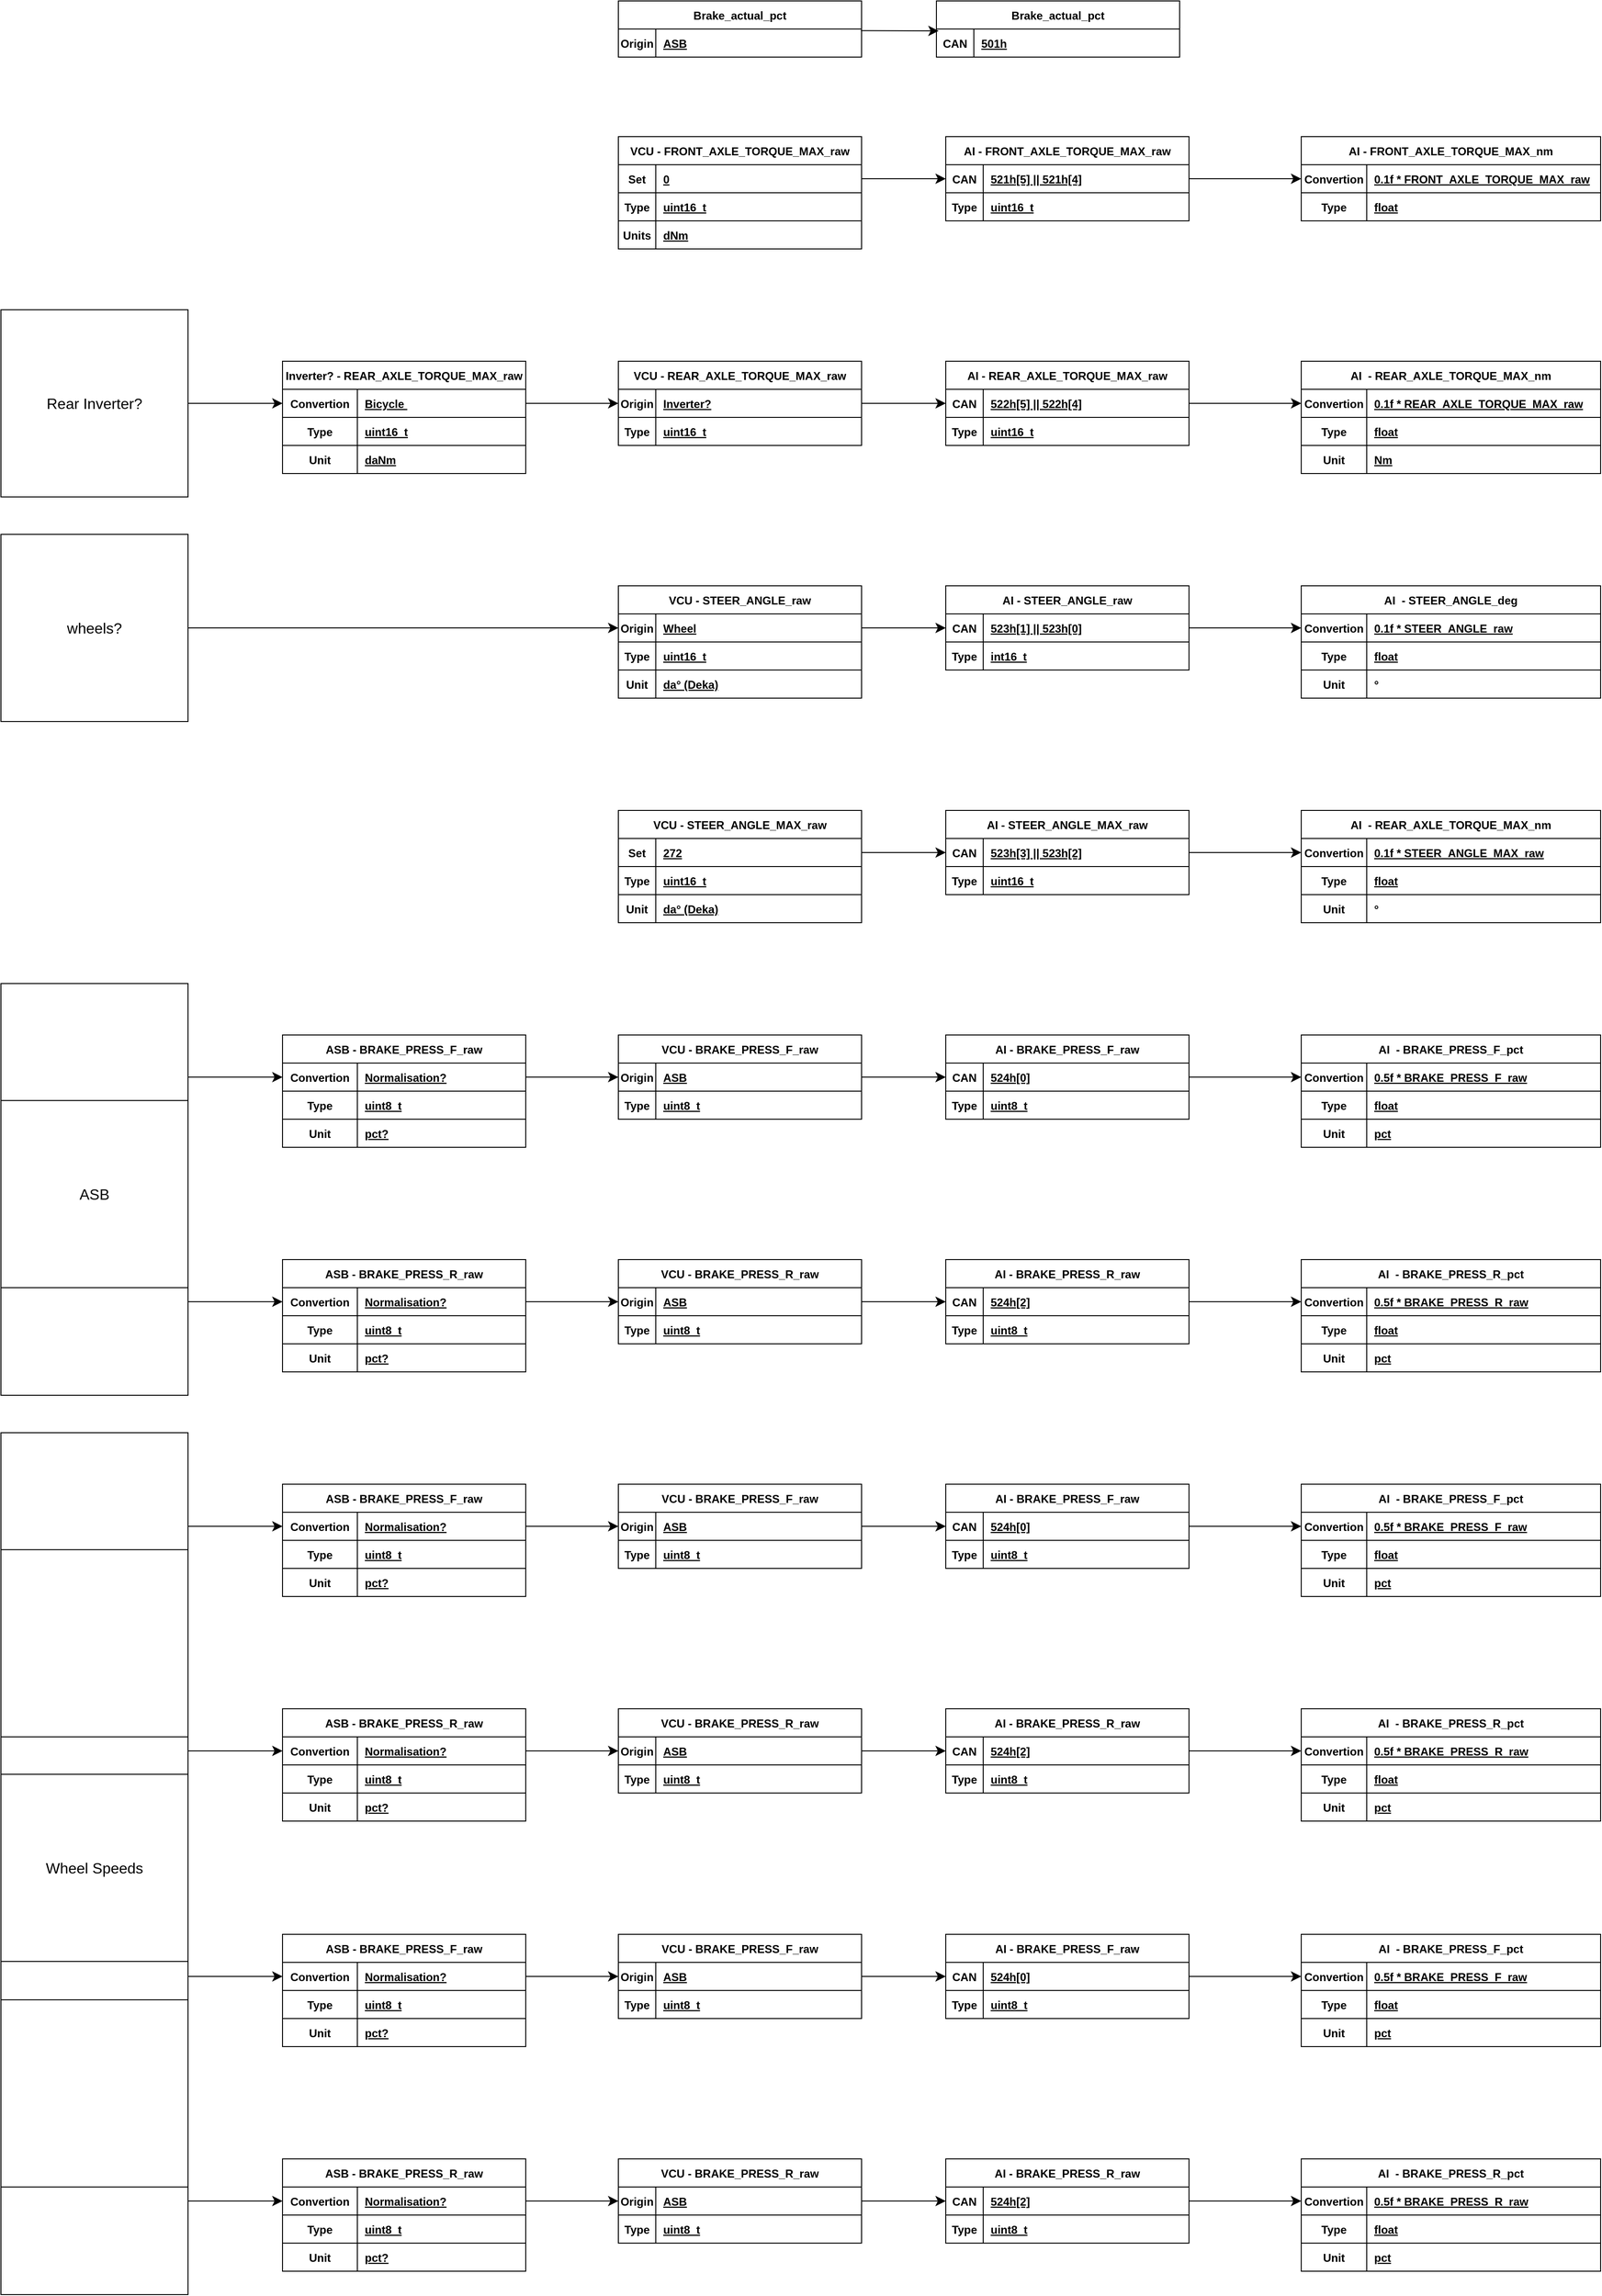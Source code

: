 <mxfile version="20.8.20" type="github">
  <diagram id="R2lEEEUBdFMjLlhIrx00" name="Page-1">
    <mxGraphModel dx="2350" dy="773" grid="1" gridSize="10" guides="1" tooltips="1" connect="1" arrows="1" fold="1" page="1" pageScale="1" pageWidth="850" pageHeight="1100" math="0" shadow="0" extFonts="Permanent Marker^https://fonts.googleapis.com/css?family=Permanent+Marker">
      <root>
        <mxCell id="0" />
        <mxCell id="1" parent="0" />
        <mxCell id="C-vyLk0tnHw3VtMMgP7b-23" value="Brake_actual_pct" style="shape=table;startSize=30;container=1;collapsible=1;childLayout=tableLayout;fixedRows=1;rowLines=0;fontStyle=1;align=center;resizeLast=1;" parent="1" vertex="1">
          <mxGeometry x="110" y="135" width="260" height="60" as="geometry" />
        </mxCell>
        <mxCell id="C-vyLk0tnHw3VtMMgP7b-24" value="" style="shape=partialRectangle;collapsible=0;dropTarget=0;pointerEvents=0;fillColor=none;points=[[0,0.5],[1,0.5]];portConstraint=eastwest;top=0;left=0;right=0;bottom=1;" parent="C-vyLk0tnHw3VtMMgP7b-23" vertex="1">
          <mxGeometry y="30" width="260" height="30" as="geometry" />
        </mxCell>
        <mxCell id="C-vyLk0tnHw3VtMMgP7b-25" value="Origin" style="shape=partialRectangle;overflow=hidden;connectable=0;fillColor=none;top=0;left=0;bottom=0;right=0;fontStyle=1;" parent="C-vyLk0tnHw3VtMMgP7b-24" vertex="1">
          <mxGeometry width="40" height="30" as="geometry">
            <mxRectangle width="40" height="30" as="alternateBounds" />
          </mxGeometry>
        </mxCell>
        <mxCell id="C-vyLk0tnHw3VtMMgP7b-26" value="ASB" style="shape=partialRectangle;overflow=hidden;connectable=0;fillColor=none;top=0;left=0;bottom=0;right=0;align=left;spacingLeft=6;fontStyle=5;" parent="C-vyLk0tnHw3VtMMgP7b-24" vertex="1">
          <mxGeometry x="40" width="220" height="30" as="geometry">
            <mxRectangle width="220" height="30" as="alternateBounds" />
          </mxGeometry>
        </mxCell>
        <mxCell id="D5XMz5eqj71_eWOCRdAA-5" value="Brake_actual_pct" style="shape=table;startSize=30;container=1;collapsible=1;childLayout=tableLayout;fixedRows=1;rowLines=0;fontStyle=1;align=center;resizeLast=1;" parent="1" vertex="1">
          <mxGeometry x="450" y="135" width="260" height="60" as="geometry" />
        </mxCell>
        <mxCell id="D5XMz5eqj71_eWOCRdAA-6" value="" style="shape=partialRectangle;collapsible=0;dropTarget=0;pointerEvents=0;fillColor=none;points=[[0,0.5],[1,0.5]];portConstraint=eastwest;top=0;left=0;right=0;bottom=1;" parent="D5XMz5eqj71_eWOCRdAA-5" vertex="1">
          <mxGeometry y="30" width="260" height="30" as="geometry" />
        </mxCell>
        <mxCell id="D5XMz5eqj71_eWOCRdAA-7" value="CAN" style="shape=partialRectangle;overflow=hidden;connectable=0;fillColor=none;top=0;left=0;bottom=0;right=0;fontStyle=1;" parent="D5XMz5eqj71_eWOCRdAA-6" vertex="1">
          <mxGeometry width="40" height="30" as="geometry">
            <mxRectangle width="40" height="30" as="alternateBounds" />
          </mxGeometry>
        </mxCell>
        <mxCell id="D5XMz5eqj71_eWOCRdAA-8" value="501h" style="shape=partialRectangle;overflow=hidden;connectable=0;fillColor=none;top=0;left=0;bottom=0;right=0;align=left;spacingLeft=6;fontStyle=5;" parent="D5XMz5eqj71_eWOCRdAA-6" vertex="1">
          <mxGeometry x="40" width="220" height="30" as="geometry">
            <mxRectangle width="220" height="30" as="alternateBounds" />
          </mxGeometry>
        </mxCell>
        <mxCell id="qascLJGQE6xYGhvgeqle-1" value="VCU - FRONT_AXLE_TORQUE_MAX_raw" style="shape=table;startSize=30;container=1;collapsible=1;childLayout=tableLayout;fixedRows=1;rowLines=0;fontStyle=1;align=center;resizeLast=1;" vertex="1" parent="1">
          <mxGeometry x="110" y="280" width="260" height="120" as="geometry" />
        </mxCell>
        <mxCell id="qascLJGQE6xYGhvgeqle-9" value="" style="shape=partialRectangle;collapsible=0;dropTarget=0;pointerEvents=0;fillColor=none;points=[[0,0.5],[1,0.5]];portConstraint=eastwest;top=0;left=0;right=0;bottom=1;" vertex="1" parent="qascLJGQE6xYGhvgeqle-1">
          <mxGeometry y="30" width="260" height="30" as="geometry" />
        </mxCell>
        <mxCell id="qascLJGQE6xYGhvgeqle-10" value="Set" style="shape=partialRectangle;overflow=hidden;connectable=0;fillColor=none;top=0;left=0;bottom=0;right=0;fontStyle=1;" vertex="1" parent="qascLJGQE6xYGhvgeqle-9">
          <mxGeometry width="40" height="30" as="geometry">
            <mxRectangle width="40" height="30" as="alternateBounds" />
          </mxGeometry>
        </mxCell>
        <mxCell id="qascLJGQE6xYGhvgeqle-11" value="0" style="shape=partialRectangle;overflow=hidden;connectable=0;fillColor=none;top=0;left=0;bottom=0;right=0;align=left;spacingLeft=6;fontStyle=5;" vertex="1" parent="qascLJGQE6xYGhvgeqle-9">
          <mxGeometry x="40" width="220" height="30" as="geometry">
            <mxRectangle width="220" height="30" as="alternateBounds" />
          </mxGeometry>
        </mxCell>
        <mxCell id="qascLJGQE6xYGhvgeqle-2" value="" style="shape=partialRectangle;collapsible=0;dropTarget=0;pointerEvents=0;fillColor=none;points=[[0,0.5],[1,0.5]];portConstraint=eastwest;top=0;left=0;right=0;bottom=1;" vertex="1" parent="qascLJGQE6xYGhvgeqle-1">
          <mxGeometry y="60" width="260" height="30" as="geometry" />
        </mxCell>
        <mxCell id="qascLJGQE6xYGhvgeqle-3" value="Type" style="shape=partialRectangle;overflow=hidden;connectable=0;fillColor=none;top=0;left=0;bottom=0;right=0;fontStyle=1;" vertex="1" parent="qascLJGQE6xYGhvgeqle-2">
          <mxGeometry width="40" height="30" as="geometry">
            <mxRectangle width="40" height="30" as="alternateBounds" />
          </mxGeometry>
        </mxCell>
        <mxCell id="qascLJGQE6xYGhvgeqle-4" value="uint16_t" style="shape=partialRectangle;overflow=hidden;connectable=0;fillColor=none;top=0;left=0;bottom=0;right=0;align=left;spacingLeft=6;fontStyle=5;" vertex="1" parent="qascLJGQE6xYGhvgeqle-2">
          <mxGeometry x="40" width="220" height="30" as="geometry">
            <mxRectangle width="220" height="30" as="alternateBounds" />
          </mxGeometry>
        </mxCell>
        <mxCell id="qascLJGQE6xYGhvgeqle-121" value="" style="shape=partialRectangle;collapsible=0;dropTarget=0;pointerEvents=0;fillColor=none;points=[[0,0.5],[1,0.5]];portConstraint=eastwest;top=0;left=0;right=0;bottom=1;" vertex="1" parent="qascLJGQE6xYGhvgeqle-1">
          <mxGeometry y="90" width="260" height="30" as="geometry" />
        </mxCell>
        <mxCell id="qascLJGQE6xYGhvgeqle-122" value="Units" style="shape=partialRectangle;overflow=hidden;connectable=0;fillColor=none;top=0;left=0;bottom=0;right=0;fontStyle=1;" vertex="1" parent="qascLJGQE6xYGhvgeqle-121">
          <mxGeometry width="40" height="30" as="geometry">
            <mxRectangle width="40" height="30" as="alternateBounds" />
          </mxGeometry>
        </mxCell>
        <mxCell id="qascLJGQE6xYGhvgeqle-123" value="dNm" style="shape=partialRectangle;overflow=hidden;connectable=0;fillColor=none;top=0;left=0;bottom=0;right=0;align=left;spacingLeft=6;fontStyle=5;" vertex="1" parent="qascLJGQE6xYGhvgeqle-121">
          <mxGeometry x="40" width="220" height="30" as="geometry">
            <mxRectangle width="220" height="30" as="alternateBounds" />
          </mxGeometry>
        </mxCell>
        <mxCell id="qascLJGQE6xYGhvgeqle-12" value="AI - FRONT_AXLE_TORQUE_MAX_raw" style="shape=table;startSize=30;container=1;collapsible=1;childLayout=tableLayout;fixedRows=1;rowLines=0;fontStyle=1;align=center;resizeLast=1;" vertex="1" parent="1">
          <mxGeometry x="460" y="280" width="260" height="90" as="geometry" />
        </mxCell>
        <mxCell id="qascLJGQE6xYGhvgeqle-17" value="" style="shape=partialRectangle;collapsible=0;dropTarget=0;pointerEvents=0;fillColor=none;points=[[0,0.5],[1,0.5]];portConstraint=eastwest;top=0;left=0;right=0;bottom=1;" vertex="1" parent="qascLJGQE6xYGhvgeqle-12">
          <mxGeometry y="30" width="260" height="30" as="geometry" />
        </mxCell>
        <mxCell id="qascLJGQE6xYGhvgeqle-18" value="CAN" style="shape=partialRectangle;overflow=hidden;connectable=0;fillColor=none;top=0;left=0;bottom=0;right=0;fontStyle=1;" vertex="1" parent="qascLJGQE6xYGhvgeqle-17">
          <mxGeometry width="40" height="30" as="geometry">
            <mxRectangle width="40" height="30" as="alternateBounds" />
          </mxGeometry>
        </mxCell>
        <mxCell id="qascLJGQE6xYGhvgeqle-19" value="521h[5] || 521h[4]" style="shape=partialRectangle;overflow=hidden;connectable=0;fillColor=none;top=0;left=0;bottom=0;right=0;align=left;spacingLeft=6;fontStyle=5;" vertex="1" parent="qascLJGQE6xYGhvgeqle-17">
          <mxGeometry x="40" width="220" height="30" as="geometry">
            <mxRectangle width="220" height="30" as="alternateBounds" />
          </mxGeometry>
        </mxCell>
        <mxCell id="qascLJGQE6xYGhvgeqle-13" value="" style="shape=partialRectangle;collapsible=0;dropTarget=0;pointerEvents=0;fillColor=none;points=[[0,0.5],[1,0.5]];portConstraint=eastwest;top=0;left=0;right=0;bottom=1;" vertex="1" parent="qascLJGQE6xYGhvgeqle-12">
          <mxGeometry y="60" width="260" height="30" as="geometry" />
        </mxCell>
        <mxCell id="qascLJGQE6xYGhvgeqle-14" value="Type" style="shape=partialRectangle;overflow=hidden;connectable=0;fillColor=none;top=0;left=0;bottom=0;right=0;fontStyle=1;" vertex="1" parent="qascLJGQE6xYGhvgeqle-13">
          <mxGeometry width="40" height="30" as="geometry">
            <mxRectangle width="40" height="30" as="alternateBounds" />
          </mxGeometry>
        </mxCell>
        <mxCell id="qascLJGQE6xYGhvgeqle-15" value="uint16_t" style="shape=partialRectangle;overflow=hidden;connectable=0;fillColor=none;top=0;left=0;bottom=0;right=0;align=left;spacingLeft=6;fontStyle=5;" vertex="1" parent="qascLJGQE6xYGhvgeqle-13">
          <mxGeometry x="40" width="220" height="30" as="geometry">
            <mxRectangle width="220" height="30" as="alternateBounds" />
          </mxGeometry>
        </mxCell>
        <mxCell id="qascLJGQE6xYGhvgeqle-20" style="edgeStyle=none;curved=1;rounded=0;orthogonalLoop=1;jettySize=auto;html=1;entryX=0;entryY=0.5;entryDx=0;entryDy=0;fontSize=12;startSize=8;endSize=8;" edge="1" parent="1" source="qascLJGQE6xYGhvgeqle-9" target="qascLJGQE6xYGhvgeqle-17">
          <mxGeometry relative="1" as="geometry" />
        </mxCell>
        <mxCell id="qascLJGQE6xYGhvgeqle-21" style="edgeStyle=none;curved=1;rounded=0;orthogonalLoop=1;jettySize=auto;html=1;entryX=0.009;entryY=0.067;entryDx=0;entryDy=0;entryPerimeter=0;fontSize=12;startSize=8;endSize=8;exitX=0.997;exitY=0.06;exitDx=0;exitDy=0;exitPerimeter=0;" edge="1" parent="1" source="C-vyLk0tnHw3VtMMgP7b-24" target="D5XMz5eqj71_eWOCRdAA-6">
          <mxGeometry relative="1" as="geometry" />
        </mxCell>
        <mxCell id="qascLJGQE6xYGhvgeqle-22" value="AI - FRONT_AXLE_TORQUE_MAX_nm" style="shape=table;startSize=30;container=1;collapsible=1;childLayout=tableLayout;fixedRows=1;rowLines=0;fontStyle=1;align=center;resizeLast=1;" vertex="1" parent="1">
          <mxGeometry x="840" y="280" width="320" height="90" as="geometry" />
        </mxCell>
        <mxCell id="qascLJGQE6xYGhvgeqle-23" value="" style="shape=partialRectangle;collapsible=0;dropTarget=0;pointerEvents=0;fillColor=none;points=[[0,0.5],[1,0.5]];portConstraint=eastwest;top=0;left=0;right=0;bottom=1;" vertex="1" parent="qascLJGQE6xYGhvgeqle-22">
          <mxGeometry y="30" width="320" height="30" as="geometry" />
        </mxCell>
        <mxCell id="qascLJGQE6xYGhvgeqle-24" value="Convertion" style="shape=partialRectangle;overflow=hidden;connectable=0;fillColor=none;top=0;left=0;bottom=0;right=0;fontStyle=1;" vertex="1" parent="qascLJGQE6xYGhvgeqle-23">
          <mxGeometry width="70" height="30" as="geometry">
            <mxRectangle width="70" height="30" as="alternateBounds" />
          </mxGeometry>
        </mxCell>
        <mxCell id="qascLJGQE6xYGhvgeqle-25" value="0.1f * FRONT_AXLE_TORQUE_MAX_raw" style="shape=partialRectangle;overflow=hidden;connectable=0;fillColor=none;top=0;left=0;bottom=0;right=0;align=left;spacingLeft=6;fontStyle=5;" vertex="1" parent="qascLJGQE6xYGhvgeqle-23">
          <mxGeometry x="70" width="250" height="30" as="geometry">
            <mxRectangle width="250" height="30" as="alternateBounds" />
          </mxGeometry>
        </mxCell>
        <mxCell id="qascLJGQE6xYGhvgeqle-26" value="" style="shape=partialRectangle;collapsible=0;dropTarget=0;pointerEvents=0;fillColor=none;points=[[0,0.5],[1,0.5]];portConstraint=eastwest;top=0;left=0;right=0;bottom=1;" vertex="1" parent="qascLJGQE6xYGhvgeqle-22">
          <mxGeometry y="60" width="320" height="30" as="geometry" />
        </mxCell>
        <mxCell id="qascLJGQE6xYGhvgeqle-27" value="Type" style="shape=partialRectangle;overflow=hidden;connectable=0;fillColor=none;top=0;left=0;bottom=0;right=0;fontStyle=1;" vertex="1" parent="qascLJGQE6xYGhvgeqle-26">
          <mxGeometry width="70" height="30" as="geometry">
            <mxRectangle width="70" height="30" as="alternateBounds" />
          </mxGeometry>
        </mxCell>
        <mxCell id="qascLJGQE6xYGhvgeqle-28" value="float" style="shape=partialRectangle;overflow=hidden;connectable=0;fillColor=none;top=0;left=0;bottom=0;right=0;align=left;spacingLeft=6;fontStyle=5;" vertex="1" parent="qascLJGQE6xYGhvgeqle-26">
          <mxGeometry x="70" width="250" height="30" as="geometry">
            <mxRectangle width="250" height="30" as="alternateBounds" />
          </mxGeometry>
        </mxCell>
        <mxCell id="qascLJGQE6xYGhvgeqle-29" style="edgeStyle=none;curved=1;rounded=0;orthogonalLoop=1;jettySize=auto;html=1;entryX=0;entryY=0.5;entryDx=0;entryDy=0;fontSize=12;startSize=8;endSize=8;" edge="1" parent="1" source="qascLJGQE6xYGhvgeqle-17" target="qascLJGQE6xYGhvgeqle-23">
          <mxGeometry relative="1" as="geometry" />
        </mxCell>
        <mxCell id="qascLJGQE6xYGhvgeqle-73" value="VCU - REAR_AXLE_TORQUE_MAX_raw" style="shape=table;startSize=30;container=1;collapsible=1;childLayout=tableLayout;fixedRows=1;rowLines=0;fontStyle=1;align=center;resizeLast=1;" vertex="1" parent="1">
          <mxGeometry x="110" y="520" width="260" height="90" as="geometry" />
        </mxCell>
        <mxCell id="qascLJGQE6xYGhvgeqle-74" value="" style="shape=partialRectangle;collapsible=0;dropTarget=0;pointerEvents=0;fillColor=none;points=[[0,0.5],[1,0.5]];portConstraint=eastwest;top=0;left=0;right=0;bottom=1;" vertex="1" parent="qascLJGQE6xYGhvgeqle-73">
          <mxGeometry y="30" width="260" height="30" as="geometry" />
        </mxCell>
        <mxCell id="qascLJGQE6xYGhvgeqle-75" value="Origin" style="shape=partialRectangle;overflow=hidden;connectable=0;fillColor=none;top=0;left=0;bottom=0;right=0;fontStyle=1;" vertex="1" parent="qascLJGQE6xYGhvgeqle-74">
          <mxGeometry width="40" height="30" as="geometry">
            <mxRectangle width="40" height="30" as="alternateBounds" />
          </mxGeometry>
        </mxCell>
        <mxCell id="qascLJGQE6xYGhvgeqle-76" value="Inverter?" style="shape=partialRectangle;overflow=hidden;connectable=0;fillColor=none;top=0;left=0;bottom=0;right=0;align=left;spacingLeft=6;fontStyle=5;" vertex="1" parent="qascLJGQE6xYGhvgeqle-74">
          <mxGeometry x="40" width="220" height="30" as="geometry">
            <mxRectangle width="220" height="30" as="alternateBounds" />
          </mxGeometry>
        </mxCell>
        <mxCell id="qascLJGQE6xYGhvgeqle-77" value="" style="shape=partialRectangle;collapsible=0;dropTarget=0;pointerEvents=0;fillColor=none;points=[[0,0.5],[1,0.5]];portConstraint=eastwest;top=0;left=0;right=0;bottom=1;" vertex="1" parent="qascLJGQE6xYGhvgeqle-73">
          <mxGeometry y="60" width="260" height="30" as="geometry" />
        </mxCell>
        <mxCell id="qascLJGQE6xYGhvgeqle-78" value="Type" style="shape=partialRectangle;overflow=hidden;connectable=0;fillColor=none;top=0;left=0;bottom=0;right=0;fontStyle=1;" vertex="1" parent="qascLJGQE6xYGhvgeqle-77">
          <mxGeometry width="40" height="30" as="geometry">
            <mxRectangle width="40" height="30" as="alternateBounds" />
          </mxGeometry>
        </mxCell>
        <mxCell id="qascLJGQE6xYGhvgeqle-79" value="uint16_t" style="shape=partialRectangle;overflow=hidden;connectable=0;fillColor=none;top=0;left=0;bottom=0;right=0;align=left;spacingLeft=6;fontStyle=5;" vertex="1" parent="qascLJGQE6xYGhvgeqle-77">
          <mxGeometry x="40" width="220" height="30" as="geometry">
            <mxRectangle width="220" height="30" as="alternateBounds" />
          </mxGeometry>
        </mxCell>
        <mxCell id="qascLJGQE6xYGhvgeqle-80" value="AI - REAR_AXLE_TORQUE_MAX_raw" style="shape=table;startSize=30;container=1;collapsible=1;childLayout=tableLayout;fixedRows=1;rowLines=0;fontStyle=1;align=center;resizeLast=1;" vertex="1" parent="1">
          <mxGeometry x="460" y="520" width="260" height="90" as="geometry" />
        </mxCell>
        <mxCell id="qascLJGQE6xYGhvgeqle-81" value="" style="shape=partialRectangle;collapsible=0;dropTarget=0;pointerEvents=0;fillColor=none;points=[[0,0.5],[1,0.5]];portConstraint=eastwest;top=0;left=0;right=0;bottom=1;" vertex="1" parent="qascLJGQE6xYGhvgeqle-80">
          <mxGeometry y="30" width="260" height="30" as="geometry" />
        </mxCell>
        <mxCell id="qascLJGQE6xYGhvgeqle-82" value="CAN" style="shape=partialRectangle;overflow=hidden;connectable=0;fillColor=none;top=0;left=0;bottom=0;right=0;fontStyle=1;" vertex="1" parent="qascLJGQE6xYGhvgeqle-81">
          <mxGeometry width="40" height="30" as="geometry">
            <mxRectangle width="40" height="30" as="alternateBounds" />
          </mxGeometry>
        </mxCell>
        <mxCell id="qascLJGQE6xYGhvgeqle-83" value="522h[5] || 522h[4]" style="shape=partialRectangle;overflow=hidden;connectable=0;fillColor=none;top=0;left=0;bottom=0;right=0;align=left;spacingLeft=6;fontStyle=5;" vertex="1" parent="qascLJGQE6xYGhvgeqle-81">
          <mxGeometry x="40" width="220" height="30" as="geometry">
            <mxRectangle width="220" height="30" as="alternateBounds" />
          </mxGeometry>
        </mxCell>
        <mxCell id="qascLJGQE6xYGhvgeqle-84" value="" style="shape=partialRectangle;collapsible=0;dropTarget=0;pointerEvents=0;fillColor=none;points=[[0,0.5],[1,0.5]];portConstraint=eastwest;top=0;left=0;right=0;bottom=1;" vertex="1" parent="qascLJGQE6xYGhvgeqle-80">
          <mxGeometry y="60" width="260" height="30" as="geometry" />
        </mxCell>
        <mxCell id="qascLJGQE6xYGhvgeqle-85" value="Type" style="shape=partialRectangle;overflow=hidden;connectable=0;fillColor=none;top=0;left=0;bottom=0;right=0;fontStyle=1;" vertex="1" parent="qascLJGQE6xYGhvgeqle-84">
          <mxGeometry width="40" height="30" as="geometry">
            <mxRectangle width="40" height="30" as="alternateBounds" />
          </mxGeometry>
        </mxCell>
        <mxCell id="qascLJGQE6xYGhvgeqle-86" value="uint16_t" style="shape=partialRectangle;overflow=hidden;connectable=0;fillColor=none;top=0;left=0;bottom=0;right=0;align=left;spacingLeft=6;fontStyle=5;" vertex="1" parent="qascLJGQE6xYGhvgeqle-84">
          <mxGeometry x="40" width="220" height="30" as="geometry">
            <mxRectangle width="220" height="30" as="alternateBounds" />
          </mxGeometry>
        </mxCell>
        <mxCell id="qascLJGQE6xYGhvgeqle-87" style="edgeStyle=none;curved=1;rounded=0;orthogonalLoop=1;jettySize=auto;html=1;entryX=0;entryY=0.5;entryDx=0;entryDy=0;fontSize=12;startSize=8;endSize=8;" edge="1" parent="1" source="qascLJGQE6xYGhvgeqle-74" target="qascLJGQE6xYGhvgeqle-81">
          <mxGeometry relative="1" as="geometry" />
        </mxCell>
        <mxCell id="qascLJGQE6xYGhvgeqle-88" value="AI  - REAR_AXLE_TORQUE_MAX_nm" style="shape=table;startSize=30;container=1;collapsible=1;childLayout=tableLayout;fixedRows=1;rowLines=0;fontStyle=1;align=center;resizeLast=1;" vertex="1" parent="1">
          <mxGeometry x="840" y="520" width="320" height="120" as="geometry" />
        </mxCell>
        <mxCell id="qascLJGQE6xYGhvgeqle-89" value="" style="shape=partialRectangle;collapsible=0;dropTarget=0;pointerEvents=0;fillColor=none;points=[[0,0.5],[1,0.5]];portConstraint=eastwest;top=0;left=0;right=0;bottom=1;" vertex="1" parent="qascLJGQE6xYGhvgeqle-88">
          <mxGeometry y="30" width="320" height="30" as="geometry" />
        </mxCell>
        <mxCell id="qascLJGQE6xYGhvgeqle-90" value="Convertion" style="shape=partialRectangle;overflow=hidden;connectable=0;fillColor=none;top=0;left=0;bottom=0;right=0;fontStyle=1;" vertex="1" parent="qascLJGQE6xYGhvgeqle-89">
          <mxGeometry width="70" height="30" as="geometry">
            <mxRectangle width="70" height="30" as="alternateBounds" />
          </mxGeometry>
        </mxCell>
        <mxCell id="qascLJGQE6xYGhvgeqle-91" value="0.1f * REAR_AXLE_TORQUE_MAX_raw" style="shape=partialRectangle;overflow=hidden;connectable=0;fillColor=none;top=0;left=0;bottom=0;right=0;align=left;spacingLeft=6;fontStyle=5;" vertex="1" parent="qascLJGQE6xYGhvgeqle-89">
          <mxGeometry x="70" width="250" height="30" as="geometry">
            <mxRectangle width="250" height="30" as="alternateBounds" />
          </mxGeometry>
        </mxCell>
        <mxCell id="qascLJGQE6xYGhvgeqle-92" value="" style="shape=partialRectangle;collapsible=0;dropTarget=0;pointerEvents=0;fillColor=none;points=[[0,0.5],[1,0.5]];portConstraint=eastwest;top=0;left=0;right=0;bottom=1;" vertex="1" parent="qascLJGQE6xYGhvgeqle-88">
          <mxGeometry y="60" width="320" height="30" as="geometry" />
        </mxCell>
        <mxCell id="qascLJGQE6xYGhvgeqle-93" value="Type" style="shape=partialRectangle;overflow=hidden;connectable=0;fillColor=none;top=0;left=0;bottom=0;right=0;fontStyle=1;" vertex="1" parent="qascLJGQE6xYGhvgeqle-92">
          <mxGeometry width="70" height="30" as="geometry">
            <mxRectangle width="70" height="30" as="alternateBounds" />
          </mxGeometry>
        </mxCell>
        <mxCell id="qascLJGQE6xYGhvgeqle-94" value="float" style="shape=partialRectangle;overflow=hidden;connectable=0;fillColor=none;top=0;left=0;bottom=0;right=0;align=left;spacingLeft=6;fontStyle=5;" vertex="1" parent="qascLJGQE6xYGhvgeqle-92">
          <mxGeometry x="70" width="250" height="30" as="geometry">
            <mxRectangle width="250" height="30" as="alternateBounds" />
          </mxGeometry>
        </mxCell>
        <mxCell id="qascLJGQE6xYGhvgeqle-233" value="" style="shape=partialRectangle;collapsible=0;dropTarget=0;pointerEvents=0;fillColor=none;points=[[0,0.5],[1,0.5]];portConstraint=eastwest;top=0;left=0;right=0;bottom=1;" vertex="1" parent="qascLJGQE6xYGhvgeqle-88">
          <mxGeometry y="90" width="320" height="30" as="geometry" />
        </mxCell>
        <mxCell id="qascLJGQE6xYGhvgeqle-234" value="Unit" style="shape=partialRectangle;overflow=hidden;connectable=0;fillColor=none;top=0;left=0;bottom=0;right=0;fontStyle=1;" vertex="1" parent="qascLJGQE6xYGhvgeqle-233">
          <mxGeometry width="70" height="30" as="geometry">
            <mxRectangle width="70" height="30" as="alternateBounds" />
          </mxGeometry>
        </mxCell>
        <mxCell id="qascLJGQE6xYGhvgeqle-235" value="Nm" style="shape=partialRectangle;overflow=hidden;connectable=0;fillColor=none;top=0;left=0;bottom=0;right=0;align=left;spacingLeft=6;fontStyle=5;" vertex="1" parent="qascLJGQE6xYGhvgeqle-233">
          <mxGeometry x="70" width="250" height="30" as="geometry">
            <mxRectangle width="250" height="30" as="alternateBounds" />
          </mxGeometry>
        </mxCell>
        <mxCell id="qascLJGQE6xYGhvgeqle-95" style="edgeStyle=none;curved=1;rounded=0;orthogonalLoop=1;jettySize=auto;html=1;entryX=0;entryY=0.5;entryDx=0;entryDy=0;fontSize=12;startSize=8;endSize=8;" edge="1" parent="1" source="qascLJGQE6xYGhvgeqle-81" target="qascLJGQE6xYGhvgeqle-89">
          <mxGeometry relative="1" as="geometry" />
        </mxCell>
        <mxCell id="qascLJGQE6xYGhvgeqle-96" value="Inverter? - REAR_AXLE_TORQUE_MAX_raw" style="shape=table;startSize=30;container=1;collapsible=1;childLayout=tableLayout;fixedRows=1;rowLines=0;fontStyle=1;align=center;resizeLast=1;" vertex="1" parent="1">
          <mxGeometry x="-249" y="520" width="260" height="120" as="geometry" />
        </mxCell>
        <mxCell id="qascLJGQE6xYGhvgeqle-97" value="" style="shape=partialRectangle;collapsible=0;dropTarget=0;pointerEvents=0;fillColor=none;points=[[0,0.5],[1,0.5]];portConstraint=eastwest;top=0;left=0;right=0;bottom=1;" vertex="1" parent="qascLJGQE6xYGhvgeqle-96">
          <mxGeometry y="30" width="260" height="30" as="geometry" />
        </mxCell>
        <mxCell id="qascLJGQE6xYGhvgeqle-98" value="Convertion" style="shape=partialRectangle;overflow=hidden;connectable=0;fillColor=none;top=0;left=0;bottom=0;right=0;fontStyle=1;" vertex="1" parent="qascLJGQE6xYGhvgeqle-97">
          <mxGeometry width="80" height="30" as="geometry">
            <mxRectangle width="80" height="30" as="alternateBounds" />
          </mxGeometry>
        </mxCell>
        <mxCell id="qascLJGQE6xYGhvgeqle-99" value="Bicycle " style="shape=partialRectangle;overflow=hidden;connectable=0;fillColor=none;top=0;left=0;bottom=0;right=0;align=left;spacingLeft=6;fontStyle=5;" vertex="1" parent="qascLJGQE6xYGhvgeqle-97">
          <mxGeometry x="80" width="180" height="30" as="geometry">
            <mxRectangle width="180" height="30" as="alternateBounds" />
          </mxGeometry>
        </mxCell>
        <mxCell id="qascLJGQE6xYGhvgeqle-100" value="" style="shape=partialRectangle;collapsible=0;dropTarget=0;pointerEvents=0;fillColor=none;points=[[0,0.5],[1,0.5]];portConstraint=eastwest;top=0;left=0;right=0;bottom=1;" vertex="1" parent="qascLJGQE6xYGhvgeqle-96">
          <mxGeometry y="60" width="260" height="30" as="geometry" />
        </mxCell>
        <mxCell id="qascLJGQE6xYGhvgeqle-101" value="Type" style="shape=partialRectangle;overflow=hidden;connectable=0;fillColor=none;top=0;left=0;bottom=0;right=0;fontStyle=1;" vertex="1" parent="qascLJGQE6xYGhvgeqle-100">
          <mxGeometry width="80" height="30" as="geometry">
            <mxRectangle width="80" height="30" as="alternateBounds" />
          </mxGeometry>
        </mxCell>
        <mxCell id="qascLJGQE6xYGhvgeqle-102" value="uint16_t" style="shape=partialRectangle;overflow=hidden;connectable=0;fillColor=none;top=0;left=0;bottom=0;right=0;align=left;spacingLeft=6;fontStyle=5;" vertex="1" parent="qascLJGQE6xYGhvgeqle-100">
          <mxGeometry x="80" width="180" height="30" as="geometry">
            <mxRectangle width="180" height="30" as="alternateBounds" />
          </mxGeometry>
        </mxCell>
        <mxCell id="qascLJGQE6xYGhvgeqle-149" value="" style="shape=partialRectangle;collapsible=0;dropTarget=0;pointerEvents=0;fillColor=none;points=[[0,0.5],[1,0.5]];portConstraint=eastwest;top=0;left=0;right=0;bottom=1;" vertex="1" parent="qascLJGQE6xYGhvgeqle-96">
          <mxGeometry y="90" width="260" height="30" as="geometry" />
        </mxCell>
        <mxCell id="qascLJGQE6xYGhvgeqle-150" value="Unit" style="shape=partialRectangle;overflow=hidden;connectable=0;fillColor=none;top=0;left=0;bottom=0;right=0;fontStyle=1;" vertex="1" parent="qascLJGQE6xYGhvgeqle-149">
          <mxGeometry width="80" height="30" as="geometry">
            <mxRectangle width="80" height="30" as="alternateBounds" />
          </mxGeometry>
        </mxCell>
        <mxCell id="qascLJGQE6xYGhvgeqle-151" value="daNm" style="shape=partialRectangle;overflow=hidden;connectable=0;fillColor=none;top=0;left=0;bottom=0;right=0;align=left;spacingLeft=6;fontStyle=5;" vertex="1" parent="qascLJGQE6xYGhvgeqle-149">
          <mxGeometry x="80" width="180" height="30" as="geometry">
            <mxRectangle width="180" height="30" as="alternateBounds" />
          </mxGeometry>
        </mxCell>
        <mxCell id="qascLJGQE6xYGhvgeqle-103" value="" style="edgeStyle=none;curved=1;rounded=0;orthogonalLoop=1;jettySize=auto;html=1;fontSize=12;startSize=8;endSize=8;entryX=0;entryY=0.5;entryDx=0;entryDy=0;" edge="1" parent="1" source="qascLJGQE6xYGhvgeqle-97" target="qascLJGQE6xYGhvgeqle-74">
          <mxGeometry relative="1" as="geometry" />
        </mxCell>
        <mxCell id="qascLJGQE6xYGhvgeqle-223" style="edgeStyle=none;curved=1;rounded=0;orthogonalLoop=1;jettySize=auto;html=1;exitX=1;exitY=0.5;exitDx=0;exitDy=0;entryX=0;entryY=0.5;entryDx=0;entryDy=0;fontSize=12;startSize=8;endSize=8;" edge="1" parent="1" source="qascLJGQE6xYGhvgeqle-105" target="qascLJGQE6xYGhvgeqle-97">
          <mxGeometry relative="1" as="geometry" />
        </mxCell>
        <mxCell id="qascLJGQE6xYGhvgeqle-105" value="Rear Inverter?" style="whiteSpace=wrap;html=1;aspect=fixed;fontSize=16;" vertex="1" parent="1">
          <mxGeometry x="-550" y="465" width="200" height="200" as="geometry" />
        </mxCell>
        <mxCell id="qascLJGQE6xYGhvgeqle-155" value="VCU - STEER_ANGLE_raw" style="shape=table;startSize=30;container=1;collapsible=1;childLayout=tableLayout;fixedRows=1;rowLines=0;fontStyle=1;align=center;resizeLast=1;" vertex="1" parent="1">
          <mxGeometry x="110" y="760" width="260" height="120" as="geometry" />
        </mxCell>
        <mxCell id="qascLJGQE6xYGhvgeqle-156" value="" style="shape=partialRectangle;collapsible=0;dropTarget=0;pointerEvents=0;fillColor=none;points=[[0,0.5],[1,0.5]];portConstraint=eastwest;top=0;left=0;right=0;bottom=1;" vertex="1" parent="qascLJGQE6xYGhvgeqle-155">
          <mxGeometry y="30" width="260" height="30" as="geometry" />
        </mxCell>
        <mxCell id="qascLJGQE6xYGhvgeqle-157" value="Origin" style="shape=partialRectangle;overflow=hidden;connectable=0;fillColor=none;top=0;left=0;bottom=0;right=0;fontStyle=1;" vertex="1" parent="qascLJGQE6xYGhvgeqle-156">
          <mxGeometry width="40" height="30" as="geometry">
            <mxRectangle width="40" height="30" as="alternateBounds" />
          </mxGeometry>
        </mxCell>
        <mxCell id="qascLJGQE6xYGhvgeqle-158" value="Wheel" style="shape=partialRectangle;overflow=hidden;connectable=0;fillColor=none;top=0;left=0;bottom=0;right=0;align=left;spacingLeft=6;fontStyle=5;" vertex="1" parent="qascLJGQE6xYGhvgeqle-156">
          <mxGeometry x="40" width="220" height="30" as="geometry">
            <mxRectangle width="220" height="30" as="alternateBounds" />
          </mxGeometry>
        </mxCell>
        <mxCell id="qascLJGQE6xYGhvgeqle-159" value="" style="shape=partialRectangle;collapsible=0;dropTarget=0;pointerEvents=0;fillColor=none;points=[[0,0.5],[1,0.5]];portConstraint=eastwest;top=0;left=0;right=0;bottom=1;" vertex="1" parent="qascLJGQE6xYGhvgeqle-155">
          <mxGeometry y="60" width="260" height="30" as="geometry" />
        </mxCell>
        <mxCell id="qascLJGQE6xYGhvgeqle-160" value="Type" style="shape=partialRectangle;overflow=hidden;connectable=0;fillColor=none;top=0;left=0;bottom=0;right=0;fontStyle=1;" vertex="1" parent="qascLJGQE6xYGhvgeqle-159">
          <mxGeometry width="40" height="30" as="geometry">
            <mxRectangle width="40" height="30" as="alternateBounds" />
          </mxGeometry>
        </mxCell>
        <mxCell id="qascLJGQE6xYGhvgeqle-161" value="uint16_t" style="shape=partialRectangle;overflow=hidden;connectable=0;fillColor=none;top=0;left=0;bottom=0;right=0;align=left;spacingLeft=6;fontStyle=5;" vertex="1" parent="qascLJGQE6xYGhvgeqle-159">
          <mxGeometry x="40" width="220" height="30" as="geometry">
            <mxRectangle width="220" height="30" as="alternateBounds" />
          </mxGeometry>
        </mxCell>
        <mxCell id="qascLJGQE6xYGhvgeqle-211" value="" style="shape=partialRectangle;collapsible=0;dropTarget=0;pointerEvents=0;fillColor=none;points=[[0,0.5],[1,0.5]];portConstraint=eastwest;top=0;left=0;right=0;bottom=1;" vertex="1" parent="qascLJGQE6xYGhvgeqle-155">
          <mxGeometry y="90" width="260" height="30" as="geometry" />
        </mxCell>
        <mxCell id="qascLJGQE6xYGhvgeqle-212" value="Unit" style="shape=partialRectangle;overflow=hidden;connectable=0;fillColor=none;top=0;left=0;bottom=0;right=0;fontStyle=1;" vertex="1" parent="qascLJGQE6xYGhvgeqle-211">
          <mxGeometry width="40" height="30" as="geometry">
            <mxRectangle width="40" height="30" as="alternateBounds" />
          </mxGeometry>
        </mxCell>
        <mxCell id="qascLJGQE6xYGhvgeqle-213" value="da° (Deka)" style="shape=partialRectangle;overflow=hidden;connectable=0;fillColor=none;top=0;left=0;bottom=0;right=0;align=left;spacingLeft=6;fontStyle=5;" vertex="1" parent="qascLJGQE6xYGhvgeqle-211">
          <mxGeometry x="40" width="220" height="30" as="geometry">
            <mxRectangle width="220" height="30" as="alternateBounds" />
          </mxGeometry>
        </mxCell>
        <mxCell id="qascLJGQE6xYGhvgeqle-162" value="AI - STEER_ANGLE_raw" style="shape=table;startSize=30;container=1;collapsible=1;childLayout=tableLayout;fixedRows=1;rowLines=0;fontStyle=1;align=center;resizeLast=1;" vertex="1" parent="1">
          <mxGeometry x="460" y="760" width="260" height="90" as="geometry" />
        </mxCell>
        <mxCell id="qascLJGQE6xYGhvgeqle-163" value="" style="shape=partialRectangle;collapsible=0;dropTarget=0;pointerEvents=0;fillColor=none;points=[[0,0.5],[1,0.5]];portConstraint=eastwest;top=0;left=0;right=0;bottom=1;" vertex="1" parent="qascLJGQE6xYGhvgeqle-162">
          <mxGeometry y="30" width="260" height="30" as="geometry" />
        </mxCell>
        <mxCell id="qascLJGQE6xYGhvgeqle-164" value="CAN" style="shape=partialRectangle;overflow=hidden;connectable=0;fillColor=none;top=0;left=0;bottom=0;right=0;fontStyle=1;" vertex="1" parent="qascLJGQE6xYGhvgeqle-163">
          <mxGeometry width="40" height="30" as="geometry">
            <mxRectangle width="40" height="30" as="alternateBounds" />
          </mxGeometry>
        </mxCell>
        <mxCell id="qascLJGQE6xYGhvgeqle-165" value="523h[1] || 523h[0]" style="shape=partialRectangle;overflow=hidden;connectable=0;fillColor=none;top=0;left=0;bottom=0;right=0;align=left;spacingLeft=6;fontStyle=5;" vertex="1" parent="qascLJGQE6xYGhvgeqle-163">
          <mxGeometry x="40" width="220" height="30" as="geometry">
            <mxRectangle width="220" height="30" as="alternateBounds" />
          </mxGeometry>
        </mxCell>
        <mxCell id="qascLJGQE6xYGhvgeqle-166" value="" style="shape=partialRectangle;collapsible=0;dropTarget=0;pointerEvents=0;fillColor=none;points=[[0,0.5],[1,0.5]];portConstraint=eastwest;top=0;left=0;right=0;bottom=1;" vertex="1" parent="qascLJGQE6xYGhvgeqle-162">
          <mxGeometry y="60" width="260" height="30" as="geometry" />
        </mxCell>
        <mxCell id="qascLJGQE6xYGhvgeqle-167" value="Type" style="shape=partialRectangle;overflow=hidden;connectable=0;fillColor=none;top=0;left=0;bottom=0;right=0;fontStyle=1;" vertex="1" parent="qascLJGQE6xYGhvgeqle-166">
          <mxGeometry width="40" height="30" as="geometry">
            <mxRectangle width="40" height="30" as="alternateBounds" />
          </mxGeometry>
        </mxCell>
        <mxCell id="qascLJGQE6xYGhvgeqle-168" value="int16_t" style="shape=partialRectangle;overflow=hidden;connectable=0;fillColor=none;top=0;left=0;bottom=0;right=0;align=left;spacingLeft=6;fontStyle=5;" vertex="1" parent="qascLJGQE6xYGhvgeqle-166">
          <mxGeometry x="40" width="220" height="30" as="geometry">
            <mxRectangle width="220" height="30" as="alternateBounds" />
          </mxGeometry>
        </mxCell>
        <mxCell id="qascLJGQE6xYGhvgeqle-169" style="edgeStyle=none;curved=1;rounded=0;orthogonalLoop=1;jettySize=auto;html=1;entryX=0;entryY=0.5;entryDx=0;entryDy=0;fontSize=12;startSize=8;endSize=8;" edge="1" parent="1" source="qascLJGQE6xYGhvgeqle-156" target="qascLJGQE6xYGhvgeqle-163">
          <mxGeometry relative="1" as="geometry" />
        </mxCell>
        <mxCell id="qascLJGQE6xYGhvgeqle-170" value="AI  - STEER_ANGLE_deg" style="shape=table;startSize=30;container=1;collapsible=1;childLayout=tableLayout;fixedRows=1;rowLines=0;fontStyle=1;align=center;resizeLast=1;" vertex="1" parent="1">
          <mxGeometry x="840" y="760" width="320" height="120" as="geometry" />
        </mxCell>
        <mxCell id="qascLJGQE6xYGhvgeqle-171" value="" style="shape=partialRectangle;collapsible=0;dropTarget=0;pointerEvents=0;fillColor=none;points=[[0,0.5],[1,0.5]];portConstraint=eastwest;top=0;left=0;right=0;bottom=1;" vertex="1" parent="qascLJGQE6xYGhvgeqle-170">
          <mxGeometry y="30" width="320" height="30" as="geometry" />
        </mxCell>
        <mxCell id="qascLJGQE6xYGhvgeqle-172" value="Convertion" style="shape=partialRectangle;overflow=hidden;connectable=0;fillColor=none;top=0;left=0;bottom=0;right=0;fontStyle=1;" vertex="1" parent="qascLJGQE6xYGhvgeqle-171">
          <mxGeometry width="70" height="30" as="geometry">
            <mxRectangle width="70" height="30" as="alternateBounds" />
          </mxGeometry>
        </mxCell>
        <mxCell id="qascLJGQE6xYGhvgeqle-173" value="0.1f * STEER_ANGLE_raw" style="shape=partialRectangle;overflow=hidden;connectable=0;fillColor=none;top=0;left=0;bottom=0;right=0;align=left;spacingLeft=6;fontStyle=5;" vertex="1" parent="qascLJGQE6xYGhvgeqle-171">
          <mxGeometry x="70" width="250" height="30" as="geometry">
            <mxRectangle width="250" height="30" as="alternateBounds" />
          </mxGeometry>
        </mxCell>
        <mxCell id="qascLJGQE6xYGhvgeqle-174" value="" style="shape=partialRectangle;collapsible=0;dropTarget=0;pointerEvents=0;fillColor=none;points=[[0,0.5],[1,0.5]];portConstraint=eastwest;top=0;left=0;right=0;bottom=1;" vertex="1" parent="qascLJGQE6xYGhvgeqle-170">
          <mxGeometry y="60" width="320" height="30" as="geometry" />
        </mxCell>
        <mxCell id="qascLJGQE6xYGhvgeqle-175" value="Type" style="shape=partialRectangle;overflow=hidden;connectable=0;fillColor=none;top=0;left=0;bottom=0;right=0;fontStyle=1;" vertex="1" parent="qascLJGQE6xYGhvgeqle-174">
          <mxGeometry width="70" height="30" as="geometry">
            <mxRectangle width="70" height="30" as="alternateBounds" />
          </mxGeometry>
        </mxCell>
        <mxCell id="qascLJGQE6xYGhvgeqle-176" value="float" style="shape=partialRectangle;overflow=hidden;connectable=0;fillColor=none;top=0;left=0;bottom=0;right=0;align=left;spacingLeft=6;fontStyle=5;" vertex="1" parent="qascLJGQE6xYGhvgeqle-174">
          <mxGeometry x="70" width="250" height="30" as="geometry">
            <mxRectangle width="250" height="30" as="alternateBounds" />
          </mxGeometry>
        </mxCell>
        <mxCell id="qascLJGQE6xYGhvgeqle-225" value="" style="shape=partialRectangle;collapsible=0;dropTarget=0;pointerEvents=0;fillColor=none;points=[[0,0.5],[1,0.5]];portConstraint=eastwest;top=0;left=0;right=0;bottom=1;" vertex="1" parent="qascLJGQE6xYGhvgeqle-170">
          <mxGeometry y="90" width="320" height="30" as="geometry" />
        </mxCell>
        <mxCell id="qascLJGQE6xYGhvgeqle-226" value="Unit" style="shape=partialRectangle;overflow=hidden;connectable=0;fillColor=none;top=0;left=0;bottom=0;right=0;fontStyle=1;" vertex="1" parent="qascLJGQE6xYGhvgeqle-225">
          <mxGeometry width="70" height="30" as="geometry">
            <mxRectangle width="70" height="30" as="alternateBounds" />
          </mxGeometry>
        </mxCell>
        <mxCell id="qascLJGQE6xYGhvgeqle-227" value="°" style="shape=partialRectangle;overflow=hidden;connectable=0;fillColor=none;top=0;left=0;bottom=0;right=0;align=left;spacingLeft=6;fontStyle=1;" vertex="1" parent="qascLJGQE6xYGhvgeqle-225">
          <mxGeometry x="70" width="250" height="30" as="geometry">
            <mxRectangle width="250" height="30" as="alternateBounds" />
          </mxGeometry>
        </mxCell>
        <mxCell id="qascLJGQE6xYGhvgeqle-177" style="edgeStyle=none;curved=1;rounded=0;orthogonalLoop=1;jettySize=auto;html=1;entryX=0;entryY=0.5;entryDx=0;entryDy=0;fontSize=12;startSize=8;endSize=8;" edge="1" parent="1" source="qascLJGQE6xYGhvgeqle-163" target="qascLJGQE6xYGhvgeqle-171">
          <mxGeometry relative="1" as="geometry" />
        </mxCell>
        <mxCell id="qascLJGQE6xYGhvgeqle-222" style="edgeStyle=none;curved=1;rounded=0;orthogonalLoop=1;jettySize=auto;html=1;exitX=1;exitY=0.5;exitDx=0;exitDy=0;fontSize=12;startSize=8;endSize=8;" edge="1" parent="1" source="qascLJGQE6xYGhvgeqle-190" target="qascLJGQE6xYGhvgeqle-156">
          <mxGeometry relative="1" as="geometry" />
        </mxCell>
        <mxCell id="qascLJGQE6xYGhvgeqle-190" value="wheels?" style="whiteSpace=wrap;html=1;aspect=fixed;fontSize=16;" vertex="1" parent="1">
          <mxGeometry x="-550" y="705" width="200" height="200" as="geometry" />
        </mxCell>
        <mxCell id="qascLJGQE6xYGhvgeqle-242" value="VCU - STEER_ANGLE_MAX_raw" style="shape=table;startSize=30;container=1;collapsible=1;childLayout=tableLayout;fixedRows=1;rowLines=0;fontStyle=1;align=center;resizeLast=1;" vertex="1" parent="1">
          <mxGeometry x="110" y="1000" width="260" height="120" as="geometry" />
        </mxCell>
        <mxCell id="qascLJGQE6xYGhvgeqle-243" value="" style="shape=partialRectangle;collapsible=0;dropTarget=0;pointerEvents=0;fillColor=none;points=[[0,0.5],[1,0.5]];portConstraint=eastwest;top=0;left=0;right=0;bottom=1;" vertex="1" parent="qascLJGQE6xYGhvgeqle-242">
          <mxGeometry y="30" width="260" height="30" as="geometry" />
        </mxCell>
        <mxCell id="qascLJGQE6xYGhvgeqle-244" value="Set" style="shape=partialRectangle;overflow=hidden;connectable=0;fillColor=none;top=0;left=0;bottom=0;right=0;fontStyle=1;" vertex="1" parent="qascLJGQE6xYGhvgeqle-243">
          <mxGeometry width="40" height="30" as="geometry">
            <mxRectangle width="40" height="30" as="alternateBounds" />
          </mxGeometry>
        </mxCell>
        <mxCell id="qascLJGQE6xYGhvgeqle-245" value="272" style="shape=partialRectangle;overflow=hidden;connectable=0;fillColor=none;top=0;left=0;bottom=0;right=0;align=left;spacingLeft=6;fontStyle=5;" vertex="1" parent="qascLJGQE6xYGhvgeqle-243">
          <mxGeometry x="40" width="220" height="30" as="geometry">
            <mxRectangle width="220" height="30" as="alternateBounds" />
          </mxGeometry>
        </mxCell>
        <mxCell id="qascLJGQE6xYGhvgeqle-246" value="" style="shape=partialRectangle;collapsible=0;dropTarget=0;pointerEvents=0;fillColor=none;points=[[0,0.5],[1,0.5]];portConstraint=eastwest;top=0;left=0;right=0;bottom=1;" vertex="1" parent="qascLJGQE6xYGhvgeqle-242">
          <mxGeometry y="60" width="260" height="30" as="geometry" />
        </mxCell>
        <mxCell id="qascLJGQE6xYGhvgeqle-247" value="Type" style="shape=partialRectangle;overflow=hidden;connectable=0;fillColor=none;top=0;left=0;bottom=0;right=0;fontStyle=1;" vertex="1" parent="qascLJGQE6xYGhvgeqle-246">
          <mxGeometry width="40" height="30" as="geometry">
            <mxRectangle width="40" height="30" as="alternateBounds" />
          </mxGeometry>
        </mxCell>
        <mxCell id="qascLJGQE6xYGhvgeqle-248" value="uint16_t" style="shape=partialRectangle;overflow=hidden;connectable=0;fillColor=none;top=0;left=0;bottom=0;right=0;align=left;spacingLeft=6;fontStyle=5;" vertex="1" parent="qascLJGQE6xYGhvgeqle-246">
          <mxGeometry x="40" width="220" height="30" as="geometry">
            <mxRectangle width="220" height="30" as="alternateBounds" />
          </mxGeometry>
        </mxCell>
        <mxCell id="qascLJGQE6xYGhvgeqle-282" value="" style="shape=partialRectangle;collapsible=0;dropTarget=0;pointerEvents=0;fillColor=none;points=[[0,0.5],[1,0.5]];portConstraint=eastwest;top=0;left=0;right=0;bottom=1;" vertex="1" parent="qascLJGQE6xYGhvgeqle-242">
          <mxGeometry y="90" width="260" height="30" as="geometry" />
        </mxCell>
        <mxCell id="qascLJGQE6xYGhvgeqle-283" value="Unit" style="shape=partialRectangle;overflow=hidden;connectable=0;fillColor=none;top=0;left=0;bottom=0;right=0;fontStyle=1;" vertex="1" parent="qascLJGQE6xYGhvgeqle-282">
          <mxGeometry width="40" height="30" as="geometry">
            <mxRectangle width="40" height="30" as="alternateBounds" />
          </mxGeometry>
        </mxCell>
        <mxCell id="qascLJGQE6xYGhvgeqle-284" value="da° (Deka)" style="shape=partialRectangle;overflow=hidden;connectable=0;fillColor=none;top=0;left=0;bottom=0;right=0;align=left;spacingLeft=6;fontStyle=5;" vertex="1" parent="qascLJGQE6xYGhvgeqle-282">
          <mxGeometry x="40" width="220" height="30" as="geometry">
            <mxRectangle width="220" height="30" as="alternateBounds" />
          </mxGeometry>
        </mxCell>
        <mxCell id="qascLJGQE6xYGhvgeqle-249" value="AI - STEER_ANGLE_MAX_raw" style="shape=table;startSize=30;container=1;collapsible=1;childLayout=tableLayout;fixedRows=1;rowLines=0;fontStyle=1;align=center;resizeLast=1;" vertex="1" parent="1">
          <mxGeometry x="460" y="1000" width="260" height="90" as="geometry" />
        </mxCell>
        <mxCell id="qascLJGQE6xYGhvgeqle-250" value="" style="shape=partialRectangle;collapsible=0;dropTarget=0;pointerEvents=0;fillColor=none;points=[[0,0.5],[1,0.5]];portConstraint=eastwest;top=0;left=0;right=0;bottom=1;" vertex="1" parent="qascLJGQE6xYGhvgeqle-249">
          <mxGeometry y="30" width="260" height="30" as="geometry" />
        </mxCell>
        <mxCell id="qascLJGQE6xYGhvgeqle-251" value="CAN" style="shape=partialRectangle;overflow=hidden;connectable=0;fillColor=none;top=0;left=0;bottom=0;right=0;fontStyle=1;" vertex="1" parent="qascLJGQE6xYGhvgeqle-250">
          <mxGeometry width="40" height="30" as="geometry">
            <mxRectangle width="40" height="30" as="alternateBounds" />
          </mxGeometry>
        </mxCell>
        <mxCell id="qascLJGQE6xYGhvgeqle-252" value="523h[3] || 523h[2]" style="shape=partialRectangle;overflow=hidden;connectable=0;fillColor=none;top=0;left=0;bottom=0;right=0;align=left;spacingLeft=6;fontStyle=5;" vertex="1" parent="qascLJGQE6xYGhvgeqle-250">
          <mxGeometry x="40" width="220" height="30" as="geometry">
            <mxRectangle width="220" height="30" as="alternateBounds" />
          </mxGeometry>
        </mxCell>
        <mxCell id="qascLJGQE6xYGhvgeqle-253" value="" style="shape=partialRectangle;collapsible=0;dropTarget=0;pointerEvents=0;fillColor=none;points=[[0,0.5],[1,0.5]];portConstraint=eastwest;top=0;left=0;right=0;bottom=1;" vertex="1" parent="qascLJGQE6xYGhvgeqle-249">
          <mxGeometry y="60" width="260" height="30" as="geometry" />
        </mxCell>
        <mxCell id="qascLJGQE6xYGhvgeqle-254" value="Type" style="shape=partialRectangle;overflow=hidden;connectable=0;fillColor=none;top=0;left=0;bottom=0;right=0;fontStyle=1;" vertex="1" parent="qascLJGQE6xYGhvgeqle-253">
          <mxGeometry width="40" height="30" as="geometry">
            <mxRectangle width="40" height="30" as="alternateBounds" />
          </mxGeometry>
        </mxCell>
        <mxCell id="qascLJGQE6xYGhvgeqle-255" value="uint16_t" style="shape=partialRectangle;overflow=hidden;connectable=0;fillColor=none;top=0;left=0;bottom=0;right=0;align=left;spacingLeft=6;fontStyle=5;" vertex="1" parent="qascLJGQE6xYGhvgeqle-253">
          <mxGeometry x="40" width="220" height="30" as="geometry">
            <mxRectangle width="220" height="30" as="alternateBounds" />
          </mxGeometry>
        </mxCell>
        <mxCell id="qascLJGQE6xYGhvgeqle-256" style="edgeStyle=none;curved=1;rounded=0;orthogonalLoop=1;jettySize=auto;html=1;entryX=0;entryY=0.5;entryDx=0;entryDy=0;fontSize=12;startSize=8;endSize=8;" edge="1" parent="1" source="qascLJGQE6xYGhvgeqle-243" target="qascLJGQE6xYGhvgeqle-250">
          <mxGeometry relative="1" as="geometry" />
        </mxCell>
        <mxCell id="qascLJGQE6xYGhvgeqle-257" value="AI  - REAR_AXLE_TORQUE_MAX_nm" style="shape=table;startSize=30;container=1;collapsible=1;childLayout=tableLayout;fixedRows=1;rowLines=0;fontStyle=1;align=center;resizeLast=1;" vertex="1" parent="1">
          <mxGeometry x="840" y="1000" width="320" height="120" as="geometry" />
        </mxCell>
        <mxCell id="qascLJGQE6xYGhvgeqle-258" value="" style="shape=partialRectangle;collapsible=0;dropTarget=0;pointerEvents=0;fillColor=none;points=[[0,0.5],[1,0.5]];portConstraint=eastwest;top=0;left=0;right=0;bottom=1;" vertex="1" parent="qascLJGQE6xYGhvgeqle-257">
          <mxGeometry y="30" width="320" height="30" as="geometry" />
        </mxCell>
        <mxCell id="qascLJGQE6xYGhvgeqle-259" value="Convertion" style="shape=partialRectangle;overflow=hidden;connectable=0;fillColor=none;top=0;left=0;bottom=0;right=0;fontStyle=1;" vertex="1" parent="qascLJGQE6xYGhvgeqle-258">
          <mxGeometry width="70" height="30" as="geometry">
            <mxRectangle width="70" height="30" as="alternateBounds" />
          </mxGeometry>
        </mxCell>
        <mxCell id="qascLJGQE6xYGhvgeqle-260" value="0.1f * STEER_ANGLE_MAX_raw" style="shape=partialRectangle;overflow=hidden;connectable=0;fillColor=none;top=0;left=0;bottom=0;right=0;align=left;spacingLeft=6;fontStyle=5;" vertex="1" parent="qascLJGQE6xYGhvgeqle-258">
          <mxGeometry x="70" width="250" height="30" as="geometry">
            <mxRectangle width="250" height="30" as="alternateBounds" />
          </mxGeometry>
        </mxCell>
        <mxCell id="qascLJGQE6xYGhvgeqle-261" value="" style="shape=partialRectangle;collapsible=0;dropTarget=0;pointerEvents=0;fillColor=none;points=[[0,0.5],[1,0.5]];portConstraint=eastwest;top=0;left=0;right=0;bottom=1;" vertex="1" parent="qascLJGQE6xYGhvgeqle-257">
          <mxGeometry y="60" width="320" height="30" as="geometry" />
        </mxCell>
        <mxCell id="qascLJGQE6xYGhvgeqle-262" value="Type" style="shape=partialRectangle;overflow=hidden;connectable=0;fillColor=none;top=0;left=0;bottom=0;right=0;fontStyle=1;" vertex="1" parent="qascLJGQE6xYGhvgeqle-261">
          <mxGeometry width="70" height="30" as="geometry">
            <mxRectangle width="70" height="30" as="alternateBounds" />
          </mxGeometry>
        </mxCell>
        <mxCell id="qascLJGQE6xYGhvgeqle-263" value="float" style="shape=partialRectangle;overflow=hidden;connectable=0;fillColor=none;top=0;left=0;bottom=0;right=0;align=left;spacingLeft=6;fontStyle=5;" vertex="1" parent="qascLJGQE6xYGhvgeqle-261">
          <mxGeometry x="70" width="250" height="30" as="geometry">
            <mxRectangle width="250" height="30" as="alternateBounds" />
          </mxGeometry>
        </mxCell>
        <mxCell id="qascLJGQE6xYGhvgeqle-264" value="" style="shape=partialRectangle;collapsible=0;dropTarget=0;pointerEvents=0;fillColor=none;points=[[0,0.5],[1,0.5]];portConstraint=eastwest;top=0;left=0;right=0;bottom=1;" vertex="1" parent="qascLJGQE6xYGhvgeqle-257">
          <mxGeometry y="90" width="320" height="30" as="geometry" />
        </mxCell>
        <mxCell id="qascLJGQE6xYGhvgeqle-265" value="Unit" style="shape=partialRectangle;overflow=hidden;connectable=0;fillColor=none;top=0;left=0;bottom=0;right=0;fontStyle=1;" vertex="1" parent="qascLJGQE6xYGhvgeqle-264">
          <mxGeometry width="70" height="30" as="geometry">
            <mxRectangle width="70" height="30" as="alternateBounds" />
          </mxGeometry>
        </mxCell>
        <mxCell id="qascLJGQE6xYGhvgeqle-266" value="°" style="shape=partialRectangle;overflow=hidden;connectable=0;fillColor=none;top=0;left=0;bottom=0;right=0;align=left;spacingLeft=6;fontStyle=1;" vertex="1" parent="qascLJGQE6xYGhvgeqle-264">
          <mxGeometry x="70" width="250" height="30" as="geometry">
            <mxRectangle width="250" height="30" as="alternateBounds" />
          </mxGeometry>
        </mxCell>
        <mxCell id="qascLJGQE6xYGhvgeqle-267" style="edgeStyle=none;curved=1;rounded=0;orthogonalLoop=1;jettySize=auto;html=1;entryX=0;entryY=0.5;entryDx=0;entryDy=0;fontSize=12;startSize=8;endSize=8;" edge="1" parent="1" source="qascLJGQE6xYGhvgeqle-250" target="qascLJGQE6xYGhvgeqle-258">
          <mxGeometry relative="1" as="geometry" />
        </mxCell>
        <mxCell id="qascLJGQE6xYGhvgeqle-366" value="VCU - BRAKE_PRESS_F_raw" style="shape=table;startSize=30;container=1;collapsible=1;childLayout=tableLayout;fixedRows=1;rowLines=0;fontStyle=1;align=center;resizeLast=1;" vertex="1" parent="1">
          <mxGeometry x="110" y="1240" width="260" height="90" as="geometry" />
        </mxCell>
        <mxCell id="qascLJGQE6xYGhvgeqle-367" value="" style="shape=partialRectangle;collapsible=0;dropTarget=0;pointerEvents=0;fillColor=none;points=[[0,0.5],[1,0.5]];portConstraint=eastwest;top=0;left=0;right=0;bottom=1;" vertex="1" parent="qascLJGQE6xYGhvgeqle-366">
          <mxGeometry y="30" width="260" height="30" as="geometry" />
        </mxCell>
        <mxCell id="qascLJGQE6xYGhvgeqle-368" value="Origin" style="shape=partialRectangle;overflow=hidden;connectable=0;fillColor=none;top=0;left=0;bottom=0;right=0;fontStyle=1;" vertex="1" parent="qascLJGQE6xYGhvgeqle-367">
          <mxGeometry width="40" height="30" as="geometry">
            <mxRectangle width="40" height="30" as="alternateBounds" />
          </mxGeometry>
        </mxCell>
        <mxCell id="qascLJGQE6xYGhvgeqle-369" value="ASB" style="shape=partialRectangle;overflow=hidden;connectable=0;fillColor=none;top=0;left=0;bottom=0;right=0;align=left;spacingLeft=6;fontStyle=5;" vertex="1" parent="qascLJGQE6xYGhvgeqle-367">
          <mxGeometry x="40" width="220" height="30" as="geometry">
            <mxRectangle width="220" height="30" as="alternateBounds" />
          </mxGeometry>
        </mxCell>
        <mxCell id="qascLJGQE6xYGhvgeqle-370" value="" style="shape=partialRectangle;collapsible=0;dropTarget=0;pointerEvents=0;fillColor=none;points=[[0,0.5],[1,0.5]];portConstraint=eastwest;top=0;left=0;right=0;bottom=1;" vertex="1" parent="qascLJGQE6xYGhvgeqle-366">
          <mxGeometry y="60" width="260" height="30" as="geometry" />
        </mxCell>
        <mxCell id="qascLJGQE6xYGhvgeqle-371" value="Type" style="shape=partialRectangle;overflow=hidden;connectable=0;fillColor=none;top=0;left=0;bottom=0;right=0;fontStyle=1;" vertex="1" parent="qascLJGQE6xYGhvgeqle-370">
          <mxGeometry width="40" height="30" as="geometry">
            <mxRectangle width="40" height="30" as="alternateBounds" />
          </mxGeometry>
        </mxCell>
        <mxCell id="qascLJGQE6xYGhvgeqle-372" value="uint8_t" style="shape=partialRectangle;overflow=hidden;connectable=0;fillColor=none;top=0;left=0;bottom=0;right=0;align=left;spacingLeft=6;fontStyle=5;" vertex="1" parent="qascLJGQE6xYGhvgeqle-370">
          <mxGeometry x="40" width="220" height="30" as="geometry">
            <mxRectangle width="220" height="30" as="alternateBounds" />
          </mxGeometry>
        </mxCell>
        <mxCell id="qascLJGQE6xYGhvgeqle-373" value="AI - BRAKE_PRESS_F_raw" style="shape=table;startSize=30;container=1;collapsible=1;childLayout=tableLayout;fixedRows=1;rowLines=0;fontStyle=1;align=center;resizeLast=1;" vertex="1" parent="1">
          <mxGeometry x="460" y="1240" width="260" height="90" as="geometry" />
        </mxCell>
        <mxCell id="qascLJGQE6xYGhvgeqle-374" value="" style="shape=partialRectangle;collapsible=0;dropTarget=0;pointerEvents=0;fillColor=none;points=[[0,0.5],[1,0.5]];portConstraint=eastwest;top=0;left=0;right=0;bottom=1;" vertex="1" parent="qascLJGQE6xYGhvgeqle-373">
          <mxGeometry y="30" width="260" height="30" as="geometry" />
        </mxCell>
        <mxCell id="qascLJGQE6xYGhvgeqle-375" value="CAN" style="shape=partialRectangle;overflow=hidden;connectable=0;fillColor=none;top=0;left=0;bottom=0;right=0;fontStyle=1;" vertex="1" parent="qascLJGQE6xYGhvgeqle-374">
          <mxGeometry width="40" height="30" as="geometry">
            <mxRectangle width="40" height="30" as="alternateBounds" />
          </mxGeometry>
        </mxCell>
        <mxCell id="qascLJGQE6xYGhvgeqle-376" value="524h[0]" style="shape=partialRectangle;overflow=hidden;connectable=0;fillColor=none;top=0;left=0;bottom=0;right=0;align=left;spacingLeft=6;fontStyle=5;" vertex="1" parent="qascLJGQE6xYGhvgeqle-374">
          <mxGeometry x="40" width="220" height="30" as="geometry">
            <mxRectangle width="220" height="30" as="alternateBounds" />
          </mxGeometry>
        </mxCell>
        <mxCell id="qascLJGQE6xYGhvgeqle-377" value="" style="shape=partialRectangle;collapsible=0;dropTarget=0;pointerEvents=0;fillColor=none;points=[[0,0.5],[1,0.5]];portConstraint=eastwest;top=0;left=0;right=0;bottom=1;" vertex="1" parent="qascLJGQE6xYGhvgeqle-373">
          <mxGeometry y="60" width="260" height="30" as="geometry" />
        </mxCell>
        <mxCell id="qascLJGQE6xYGhvgeqle-378" value="Type" style="shape=partialRectangle;overflow=hidden;connectable=0;fillColor=none;top=0;left=0;bottom=0;right=0;fontStyle=1;" vertex="1" parent="qascLJGQE6xYGhvgeqle-377">
          <mxGeometry width="40" height="30" as="geometry">
            <mxRectangle width="40" height="30" as="alternateBounds" />
          </mxGeometry>
        </mxCell>
        <mxCell id="qascLJGQE6xYGhvgeqle-379" value="uint8_t" style="shape=partialRectangle;overflow=hidden;connectable=0;fillColor=none;top=0;left=0;bottom=0;right=0;align=left;spacingLeft=6;fontStyle=5;" vertex="1" parent="qascLJGQE6xYGhvgeqle-377">
          <mxGeometry x="40" width="220" height="30" as="geometry">
            <mxRectangle width="220" height="30" as="alternateBounds" />
          </mxGeometry>
        </mxCell>
        <mxCell id="qascLJGQE6xYGhvgeqle-380" style="edgeStyle=none;curved=1;rounded=0;orthogonalLoop=1;jettySize=auto;html=1;entryX=0;entryY=0.5;entryDx=0;entryDy=0;fontSize=12;startSize=8;endSize=8;" edge="1" parent="1" source="qascLJGQE6xYGhvgeqle-367" target="qascLJGQE6xYGhvgeqle-374">
          <mxGeometry relative="1" as="geometry" />
        </mxCell>
        <mxCell id="qascLJGQE6xYGhvgeqle-381" value="AI  - BRAKE_PRESS_F_pct" style="shape=table;startSize=30;container=1;collapsible=1;childLayout=tableLayout;fixedRows=1;rowLines=0;fontStyle=1;align=center;resizeLast=1;" vertex="1" parent="1">
          <mxGeometry x="840" y="1240" width="320" height="120" as="geometry" />
        </mxCell>
        <mxCell id="qascLJGQE6xYGhvgeqle-382" value="" style="shape=partialRectangle;collapsible=0;dropTarget=0;pointerEvents=0;fillColor=none;points=[[0,0.5],[1,0.5]];portConstraint=eastwest;top=0;left=0;right=0;bottom=1;" vertex="1" parent="qascLJGQE6xYGhvgeqle-381">
          <mxGeometry y="30" width="320" height="30" as="geometry" />
        </mxCell>
        <mxCell id="qascLJGQE6xYGhvgeqle-383" value="Convertion" style="shape=partialRectangle;overflow=hidden;connectable=0;fillColor=none;top=0;left=0;bottom=0;right=0;fontStyle=1;" vertex="1" parent="qascLJGQE6xYGhvgeqle-382">
          <mxGeometry width="70" height="30" as="geometry">
            <mxRectangle width="70" height="30" as="alternateBounds" />
          </mxGeometry>
        </mxCell>
        <mxCell id="qascLJGQE6xYGhvgeqle-384" value="0.5f * BRAKE_PRESS_F_raw" style="shape=partialRectangle;overflow=hidden;connectable=0;fillColor=none;top=0;left=0;bottom=0;right=0;align=left;spacingLeft=6;fontStyle=5;" vertex="1" parent="qascLJGQE6xYGhvgeqle-382">
          <mxGeometry x="70" width="250" height="30" as="geometry">
            <mxRectangle width="250" height="30" as="alternateBounds" />
          </mxGeometry>
        </mxCell>
        <mxCell id="qascLJGQE6xYGhvgeqle-385" value="" style="shape=partialRectangle;collapsible=0;dropTarget=0;pointerEvents=0;fillColor=none;points=[[0,0.5],[1,0.5]];portConstraint=eastwest;top=0;left=0;right=0;bottom=1;" vertex="1" parent="qascLJGQE6xYGhvgeqle-381">
          <mxGeometry y="60" width="320" height="30" as="geometry" />
        </mxCell>
        <mxCell id="qascLJGQE6xYGhvgeqle-386" value="Type" style="shape=partialRectangle;overflow=hidden;connectable=0;fillColor=none;top=0;left=0;bottom=0;right=0;fontStyle=1;" vertex="1" parent="qascLJGQE6xYGhvgeqle-385">
          <mxGeometry width="70" height="30" as="geometry">
            <mxRectangle width="70" height="30" as="alternateBounds" />
          </mxGeometry>
        </mxCell>
        <mxCell id="qascLJGQE6xYGhvgeqle-387" value="float" style="shape=partialRectangle;overflow=hidden;connectable=0;fillColor=none;top=0;left=0;bottom=0;right=0;align=left;spacingLeft=6;fontStyle=5;" vertex="1" parent="qascLJGQE6xYGhvgeqle-385">
          <mxGeometry x="70" width="250" height="30" as="geometry">
            <mxRectangle width="250" height="30" as="alternateBounds" />
          </mxGeometry>
        </mxCell>
        <mxCell id="qascLJGQE6xYGhvgeqle-388" value="" style="shape=partialRectangle;collapsible=0;dropTarget=0;pointerEvents=0;fillColor=none;points=[[0,0.5],[1,0.5]];portConstraint=eastwest;top=0;left=0;right=0;bottom=1;" vertex="1" parent="qascLJGQE6xYGhvgeqle-381">
          <mxGeometry y="90" width="320" height="30" as="geometry" />
        </mxCell>
        <mxCell id="qascLJGQE6xYGhvgeqle-389" value="Unit" style="shape=partialRectangle;overflow=hidden;connectable=0;fillColor=none;top=0;left=0;bottom=0;right=0;fontStyle=1;" vertex="1" parent="qascLJGQE6xYGhvgeqle-388">
          <mxGeometry width="70" height="30" as="geometry">
            <mxRectangle width="70" height="30" as="alternateBounds" />
          </mxGeometry>
        </mxCell>
        <mxCell id="qascLJGQE6xYGhvgeqle-390" value="pct" style="shape=partialRectangle;overflow=hidden;connectable=0;fillColor=none;top=0;left=0;bottom=0;right=0;align=left;spacingLeft=6;fontStyle=5;" vertex="1" parent="qascLJGQE6xYGhvgeqle-388">
          <mxGeometry x="70" width="250" height="30" as="geometry">
            <mxRectangle width="250" height="30" as="alternateBounds" />
          </mxGeometry>
        </mxCell>
        <mxCell id="qascLJGQE6xYGhvgeqle-391" style="edgeStyle=none;curved=1;rounded=0;orthogonalLoop=1;jettySize=auto;html=1;entryX=0;entryY=0.5;entryDx=0;entryDy=0;fontSize=12;startSize=8;endSize=8;" edge="1" parent="1" source="qascLJGQE6xYGhvgeqle-374" target="qascLJGQE6xYGhvgeqle-382">
          <mxGeometry relative="1" as="geometry" />
        </mxCell>
        <mxCell id="qascLJGQE6xYGhvgeqle-448" value="" style="edgeStyle=none;curved=1;rounded=0;orthogonalLoop=1;jettySize=auto;html=1;fontSize=12;startSize=8;endSize=8;entryX=0;entryY=0.5;entryDx=0;entryDy=0;" edge="1" parent="1" source="qascLJGQE6xYGhvgeqle-404" target="qascLJGQE6xYGhvgeqle-438">
          <mxGeometry relative="1" as="geometry" />
        </mxCell>
        <mxCell id="qascLJGQE6xYGhvgeqle-404" value="" style="whiteSpace=wrap;html=1;aspect=fixed;fontSize=16;" vertex="1" parent="1">
          <mxGeometry x="-550" y="1185" width="200" height="200" as="geometry" />
        </mxCell>
        <mxCell id="qascLJGQE6xYGhvgeqle-406" value="VCU - BRAKE_PRESS_R_raw" style="shape=table;startSize=30;container=1;collapsible=1;childLayout=tableLayout;fixedRows=1;rowLines=0;fontStyle=1;align=center;resizeLast=1;" vertex="1" parent="1">
          <mxGeometry x="110" y="1480" width="260" height="90" as="geometry" />
        </mxCell>
        <mxCell id="qascLJGQE6xYGhvgeqle-407" value="" style="shape=partialRectangle;collapsible=0;dropTarget=0;pointerEvents=0;fillColor=none;points=[[0,0.5],[1,0.5]];portConstraint=eastwest;top=0;left=0;right=0;bottom=1;" vertex="1" parent="qascLJGQE6xYGhvgeqle-406">
          <mxGeometry y="30" width="260" height="30" as="geometry" />
        </mxCell>
        <mxCell id="qascLJGQE6xYGhvgeqle-408" value="Origin" style="shape=partialRectangle;overflow=hidden;connectable=0;fillColor=none;top=0;left=0;bottom=0;right=0;fontStyle=1;" vertex="1" parent="qascLJGQE6xYGhvgeqle-407">
          <mxGeometry width="40" height="30" as="geometry">
            <mxRectangle width="40" height="30" as="alternateBounds" />
          </mxGeometry>
        </mxCell>
        <mxCell id="qascLJGQE6xYGhvgeqle-409" value="ASB" style="shape=partialRectangle;overflow=hidden;connectable=0;fillColor=none;top=0;left=0;bottom=0;right=0;align=left;spacingLeft=6;fontStyle=5;" vertex="1" parent="qascLJGQE6xYGhvgeqle-407">
          <mxGeometry x="40" width="220" height="30" as="geometry">
            <mxRectangle width="220" height="30" as="alternateBounds" />
          </mxGeometry>
        </mxCell>
        <mxCell id="qascLJGQE6xYGhvgeqle-410" value="" style="shape=partialRectangle;collapsible=0;dropTarget=0;pointerEvents=0;fillColor=none;points=[[0,0.5],[1,0.5]];portConstraint=eastwest;top=0;left=0;right=0;bottom=1;" vertex="1" parent="qascLJGQE6xYGhvgeqle-406">
          <mxGeometry y="60" width="260" height="30" as="geometry" />
        </mxCell>
        <mxCell id="qascLJGQE6xYGhvgeqle-411" value="Type" style="shape=partialRectangle;overflow=hidden;connectable=0;fillColor=none;top=0;left=0;bottom=0;right=0;fontStyle=1;" vertex="1" parent="qascLJGQE6xYGhvgeqle-410">
          <mxGeometry width="40" height="30" as="geometry">
            <mxRectangle width="40" height="30" as="alternateBounds" />
          </mxGeometry>
        </mxCell>
        <mxCell id="qascLJGQE6xYGhvgeqle-412" value="uint8_t" style="shape=partialRectangle;overflow=hidden;connectable=0;fillColor=none;top=0;left=0;bottom=0;right=0;align=left;spacingLeft=6;fontStyle=5;" vertex="1" parent="qascLJGQE6xYGhvgeqle-410">
          <mxGeometry x="40" width="220" height="30" as="geometry">
            <mxRectangle width="220" height="30" as="alternateBounds" />
          </mxGeometry>
        </mxCell>
        <mxCell id="qascLJGQE6xYGhvgeqle-413" value="AI - BRAKE_PRESS_R_raw" style="shape=table;startSize=30;container=1;collapsible=1;childLayout=tableLayout;fixedRows=1;rowLines=0;fontStyle=1;align=center;resizeLast=1;" vertex="1" parent="1">
          <mxGeometry x="460" y="1480" width="260" height="90" as="geometry" />
        </mxCell>
        <mxCell id="qascLJGQE6xYGhvgeqle-414" value="" style="shape=partialRectangle;collapsible=0;dropTarget=0;pointerEvents=0;fillColor=none;points=[[0,0.5],[1,0.5]];portConstraint=eastwest;top=0;left=0;right=0;bottom=1;" vertex="1" parent="qascLJGQE6xYGhvgeqle-413">
          <mxGeometry y="30" width="260" height="30" as="geometry" />
        </mxCell>
        <mxCell id="qascLJGQE6xYGhvgeqle-415" value="CAN" style="shape=partialRectangle;overflow=hidden;connectable=0;fillColor=none;top=0;left=0;bottom=0;right=0;fontStyle=1;" vertex="1" parent="qascLJGQE6xYGhvgeqle-414">
          <mxGeometry width="40" height="30" as="geometry">
            <mxRectangle width="40" height="30" as="alternateBounds" />
          </mxGeometry>
        </mxCell>
        <mxCell id="qascLJGQE6xYGhvgeqle-416" value="524h[2]" style="shape=partialRectangle;overflow=hidden;connectable=0;fillColor=none;top=0;left=0;bottom=0;right=0;align=left;spacingLeft=6;fontStyle=5;" vertex="1" parent="qascLJGQE6xYGhvgeqle-414">
          <mxGeometry x="40" width="220" height="30" as="geometry">
            <mxRectangle width="220" height="30" as="alternateBounds" />
          </mxGeometry>
        </mxCell>
        <mxCell id="qascLJGQE6xYGhvgeqle-417" value="" style="shape=partialRectangle;collapsible=0;dropTarget=0;pointerEvents=0;fillColor=none;points=[[0,0.5],[1,0.5]];portConstraint=eastwest;top=0;left=0;right=0;bottom=1;" vertex="1" parent="qascLJGQE6xYGhvgeqle-413">
          <mxGeometry y="60" width="260" height="30" as="geometry" />
        </mxCell>
        <mxCell id="qascLJGQE6xYGhvgeqle-418" value="Type" style="shape=partialRectangle;overflow=hidden;connectable=0;fillColor=none;top=0;left=0;bottom=0;right=0;fontStyle=1;" vertex="1" parent="qascLJGQE6xYGhvgeqle-417">
          <mxGeometry width="40" height="30" as="geometry">
            <mxRectangle width="40" height="30" as="alternateBounds" />
          </mxGeometry>
        </mxCell>
        <mxCell id="qascLJGQE6xYGhvgeqle-419" value="uint8_t" style="shape=partialRectangle;overflow=hidden;connectable=0;fillColor=none;top=0;left=0;bottom=0;right=0;align=left;spacingLeft=6;fontStyle=5;" vertex="1" parent="qascLJGQE6xYGhvgeqle-417">
          <mxGeometry x="40" width="220" height="30" as="geometry">
            <mxRectangle width="220" height="30" as="alternateBounds" />
          </mxGeometry>
        </mxCell>
        <mxCell id="qascLJGQE6xYGhvgeqle-420" style="edgeStyle=none;curved=1;rounded=0;orthogonalLoop=1;jettySize=auto;html=1;entryX=0;entryY=0.5;entryDx=0;entryDy=0;fontSize=12;startSize=8;endSize=8;" edge="1" parent="1" source="qascLJGQE6xYGhvgeqle-407" target="qascLJGQE6xYGhvgeqle-414">
          <mxGeometry relative="1" as="geometry" />
        </mxCell>
        <mxCell id="qascLJGQE6xYGhvgeqle-421" value="AI  - BRAKE_PRESS_R_pct" style="shape=table;startSize=30;container=1;collapsible=1;childLayout=tableLayout;fixedRows=1;rowLines=0;fontStyle=1;align=center;resizeLast=1;" vertex="1" parent="1">
          <mxGeometry x="840" y="1480" width="320" height="120" as="geometry" />
        </mxCell>
        <mxCell id="qascLJGQE6xYGhvgeqle-422" value="" style="shape=partialRectangle;collapsible=0;dropTarget=0;pointerEvents=0;fillColor=none;points=[[0,0.5],[1,0.5]];portConstraint=eastwest;top=0;left=0;right=0;bottom=1;" vertex="1" parent="qascLJGQE6xYGhvgeqle-421">
          <mxGeometry y="30" width="320" height="30" as="geometry" />
        </mxCell>
        <mxCell id="qascLJGQE6xYGhvgeqle-423" value="Convertion" style="shape=partialRectangle;overflow=hidden;connectable=0;fillColor=none;top=0;left=0;bottom=0;right=0;fontStyle=1;" vertex="1" parent="qascLJGQE6xYGhvgeqle-422">
          <mxGeometry width="70" height="30" as="geometry">
            <mxRectangle width="70" height="30" as="alternateBounds" />
          </mxGeometry>
        </mxCell>
        <mxCell id="qascLJGQE6xYGhvgeqle-424" value="0.5f * BRAKE_PRESS_R_raw" style="shape=partialRectangle;overflow=hidden;connectable=0;fillColor=none;top=0;left=0;bottom=0;right=0;align=left;spacingLeft=6;fontStyle=5;" vertex="1" parent="qascLJGQE6xYGhvgeqle-422">
          <mxGeometry x="70" width="250" height="30" as="geometry">
            <mxRectangle width="250" height="30" as="alternateBounds" />
          </mxGeometry>
        </mxCell>
        <mxCell id="qascLJGQE6xYGhvgeqle-425" value="" style="shape=partialRectangle;collapsible=0;dropTarget=0;pointerEvents=0;fillColor=none;points=[[0,0.5],[1,0.5]];portConstraint=eastwest;top=0;left=0;right=0;bottom=1;" vertex="1" parent="qascLJGQE6xYGhvgeqle-421">
          <mxGeometry y="60" width="320" height="30" as="geometry" />
        </mxCell>
        <mxCell id="qascLJGQE6xYGhvgeqle-426" value="Type" style="shape=partialRectangle;overflow=hidden;connectable=0;fillColor=none;top=0;left=0;bottom=0;right=0;fontStyle=1;" vertex="1" parent="qascLJGQE6xYGhvgeqle-425">
          <mxGeometry width="70" height="30" as="geometry">
            <mxRectangle width="70" height="30" as="alternateBounds" />
          </mxGeometry>
        </mxCell>
        <mxCell id="qascLJGQE6xYGhvgeqle-427" value="float" style="shape=partialRectangle;overflow=hidden;connectable=0;fillColor=none;top=0;left=0;bottom=0;right=0;align=left;spacingLeft=6;fontStyle=5;" vertex="1" parent="qascLJGQE6xYGhvgeqle-425">
          <mxGeometry x="70" width="250" height="30" as="geometry">
            <mxRectangle width="250" height="30" as="alternateBounds" />
          </mxGeometry>
        </mxCell>
        <mxCell id="qascLJGQE6xYGhvgeqle-428" value="" style="shape=partialRectangle;collapsible=0;dropTarget=0;pointerEvents=0;fillColor=none;points=[[0,0.5],[1,0.5]];portConstraint=eastwest;top=0;left=0;right=0;bottom=1;" vertex="1" parent="qascLJGQE6xYGhvgeqle-421">
          <mxGeometry y="90" width="320" height="30" as="geometry" />
        </mxCell>
        <mxCell id="qascLJGQE6xYGhvgeqle-429" value="Unit" style="shape=partialRectangle;overflow=hidden;connectable=0;fillColor=none;top=0;left=0;bottom=0;right=0;fontStyle=1;" vertex="1" parent="qascLJGQE6xYGhvgeqle-428">
          <mxGeometry width="70" height="30" as="geometry">
            <mxRectangle width="70" height="30" as="alternateBounds" />
          </mxGeometry>
        </mxCell>
        <mxCell id="qascLJGQE6xYGhvgeqle-430" value="pct" style="shape=partialRectangle;overflow=hidden;connectable=0;fillColor=none;top=0;left=0;bottom=0;right=0;align=left;spacingLeft=6;fontStyle=5;" vertex="1" parent="qascLJGQE6xYGhvgeqle-428">
          <mxGeometry x="70" width="250" height="30" as="geometry">
            <mxRectangle width="250" height="30" as="alternateBounds" />
          </mxGeometry>
        </mxCell>
        <mxCell id="qascLJGQE6xYGhvgeqle-431" style="edgeStyle=none;curved=1;rounded=0;orthogonalLoop=1;jettySize=auto;html=1;entryX=0;entryY=0.5;entryDx=0;entryDy=0;fontSize=12;startSize=8;endSize=8;" edge="1" parent="1" source="qascLJGQE6xYGhvgeqle-414" target="qascLJGQE6xYGhvgeqle-422">
          <mxGeometry relative="1" as="geometry" />
        </mxCell>
        <mxCell id="qascLJGQE6xYGhvgeqle-459" value="" style="edgeStyle=none;curved=1;rounded=0;orthogonalLoop=1;jettySize=auto;html=1;fontSize=12;startSize=8;endSize=8;entryX=0;entryY=0.5;entryDx=0;entryDy=0;" edge="1" parent="1" source="qascLJGQE6xYGhvgeqle-433" target="qascLJGQE6xYGhvgeqle-450">
          <mxGeometry relative="1" as="geometry" />
        </mxCell>
        <mxCell id="qascLJGQE6xYGhvgeqle-433" value="" style="whiteSpace=wrap;html=1;aspect=fixed;fontSize=16;" vertex="1" parent="1">
          <mxGeometry x="-550" y="1425" width="200" height="200" as="geometry" />
        </mxCell>
        <mxCell id="qascLJGQE6xYGhvgeqle-434" value="ASB" style="whiteSpace=wrap;html=1;aspect=fixed;fontSize=16;" vertex="1" parent="1">
          <mxGeometry x="-550" y="1310" width="200" height="200" as="geometry" />
        </mxCell>
        <mxCell id="qascLJGQE6xYGhvgeqle-437" value="ASB - BRAKE_PRESS_F_raw" style="shape=table;startSize=30;container=1;collapsible=1;childLayout=tableLayout;fixedRows=1;rowLines=0;fontStyle=1;align=center;resizeLast=1;" vertex="1" parent="1">
          <mxGeometry x="-249" y="1240" width="260" height="120" as="geometry" />
        </mxCell>
        <mxCell id="qascLJGQE6xYGhvgeqle-438" value="" style="shape=partialRectangle;collapsible=0;dropTarget=0;pointerEvents=0;fillColor=none;points=[[0,0.5],[1,0.5]];portConstraint=eastwest;top=0;left=0;right=0;bottom=1;" vertex="1" parent="qascLJGQE6xYGhvgeqle-437">
          <mxGeometry y="30" width="260" height="30" as="geometry" />
        </mxCell>
        <mxCell id="qascLJGQE6xYGhvgeqle-439" value="Convertion" style="shape=partialRectangle;overflow=hidden;connectable=0;fillColor=none;top=0;left=0;bottom=0;right=0;fontStyle=1;" vertex="1" parent="qascLJGQE6xYGhvgeqle-438">
          <mxGeometry width="80" height="30" as="geometry">
            <mxRectangle width="80" height="30" as="alternateBounds" />
          </mxGeometry>
        </mxCell>
        <mxCell id="qascLJGQE6xYGhvgeqle-440" value="Normalisation?" style="shape=partialRectangle;overflow=hidden;connectable=0;fillColor=none;top=0;left=0;bottom=0;right=0;align=left;spacingLeft=6;fontStyle=5;" vertex="1" parent="qascLJGQE6xYGhvgeqle-438">
          <mxGeometry x="80" width="180" height="30" as="geometry">
            <mxRectangle width="180" height="30" as="alternateBounds" />
          </mxGeometry>
        </mxCell>
        <mxCell id="qascLJGQE6xYGhvgeqle-441" value="" style="shape=partialRectangle;collapsible=0;dropTarget=0;pointerEvents=0;fillColor=none;points=[[0,0.5],[1,0.5]];portConstraint=eastwest;top=0;left=0;right=0;bottom=1;" vertex="1" parent="qascLJGQE6xYGhvgeqle-437">
          <mxGeometry y="60" width="260" height="30" as="geometry" />
        </mxCell>
        <mxCell id="qascLJGQE6xYGhvgeqle-442" value="Type" style="shape=partialRectangle;overflow=hidden;connectable=0;fillColor=none;top=0;left=0;bottom=0;right=0;fontStyle=1;" vertex="1" parent="qascLJGQE6xYGhvgeqle-441">
          <mxGeometry width="80" height="30" as="geometry">
            <mxRectangle width="80" height="30" as="alternateBounds" />
          </mxGeometry>
        </mxCell>
        <mxCell id="qascLJGQE6xYGhvgeqle-443" value="uint8_t" style="shape=partialRectangle;overflow=hidden;connectable=0;fillColor=none;top=0;left=0;bottom=0;right=0;align=left;spacingLeft=6;fontStyle=5;" vertex="1" parent="qascLJGQE6xYGhvgeqle-441">
          <mxGeometry x="80" width="180" height="30" as="geometry">
            <mxRectangle width="180" height="30" as="alternateBounds" />
          </mxGeometry>
        </mxCell>
        <mxCell id="qascLJGQE6xYGhvgeqle-444" value="" style="shape=partialRectangle;collapsible=0;dropTarget=0;pointerEvents=0;fillColor=none;points=[[0,0.5],[1,0.5]];portConstraint=eastwest;top=0;left=0;right=0;bottom=1;" vertex="1" parent="qascLJGQE6xYGhvgeqle-437">
          <mxGeometry y="90" width="260" height="30" as="geometry" />
        </mxCell>
        <mxCell id="qascLJGQE6xYGhvgeqle-445" value="Unit" style="shape=partialRectangle;overflow=hidden;connectable=0;fillColor=none;top=0;left=0;bottom=0;right=0;fontStyle=1;" vertex="1" parent="qascLJGQE6xYGhvgeqle-444">
          <mxGeometry width="80" height="30" as="geometry">
            <mxRectangle width="80" height="30" as="alternateBounds" />
          </mxGeometry>
        </mxCell>
        <mxCell id="qascLJGQE6xYGhvgeqle-446" value="pct?" style="shape=partialRectangle;overflow=hidden;connectable=0;fillColor=none;top=0;left=0;bottom=0;right=0;align=left;spacingLeft=6;fontStyle=5;" vertex="1" parent="qascLJGQE6xYGhvgeqle-444">
          <mxGeometry x="80" width="180" height="30" as="geometry">
            <mxRectangle width="180" height="30" as="alternateBounds" />
          </mxGeometry>
        </mxCell>
        <mxCell id="qascLJGQE6xYGhvgeqle-447" value="" style="edgeStyle=none;curved=1;rounded=0;orthogonalLoop=1;jettySize=auto;html=1;fontSize=12;startSize=8;endSize=8;" edge="1" parent="1" source="qascLJGQE6xYGhvgeqle-438">
          <mxGeometry relative="1" as="geometry">
            <mxPoint x="110" y="1285" as="targetPoint" />
          </mxGeometry>
        </mxCell>
        <mxCell id="qascLJGQE6xYGhvgeqle-449" value="ASB - BRAKE_PRESS_R_raw" style="shape=table;startSize=30;container=1;collapsible=1;childLayout=tableLayout;fixedRows=1;rowLines=0;fontStyle=1;align=center;resizeLast=1;" vertex="1" parent="1">
          <mxGeometry x="-249" y="1480" width="260" height="120" as="geometry" />
        </mxCell>
        <mxCell id="qascLJGQE6xYGhvgeqle-450" value="" style="shape=partialRectangle;collapsible=0;dropTarget=0;pointerEvents=0;fillColor=none;points=[[0,0.5],[1,0.5]];portConstraint=eastwest;top=0;left=0;right=0;bottom=1;" vertex="1" parent="qascLJGQE6xYGhvgeqle-449">
          <mxGeometry y="30" width="260" height="30" as="geometry" />
        </mxCell>
        <mxCell id="qascLJGQE6xYGhvgeqle-451" value="Convertion" style="shape=partialRectangle;overflow=hidden;connectable=0;fillColor=none;top=0;left=0;bottom=0;right=0;fontStyle=1;" vertex="1" parent="qascLJGQE6xYGhvgeqle-450">
          <mxGeometry width="80" height="30" as="geometry">
            <mxRectangle width="80" height="30" as="alternateBounds" />
          </mxGeometry>
        </mxCell>
        <mxCell id="qascLJGQE6xYGhvgeqle-452" value="Normalisation?" style="shape=partialRectangle;overflow=hidden;connectable=0;fillColor=none;top=0;left=0;bottom=0;right=0;align=left;spacingLeft=6;fontStyle=5;" vertex="1" parent="qascLJGQE6xYGhvgeqle-450">
          <mxGeometry x="80" width="180" height="30" as="geometry">
            <mxRectangle width="180" height="30" as="alternateBounds" />
          </mxGeometry>
        </mxCell>
        <mxCell id="qascLJGQE6xYGhvgeqle-453" value="" style="shape=partialRectangle;collapsible=0;dropTarget=0;pointerEvents=0;fillColor=none;points=[[0,0.5],[1,0.5]];portConstraint=eastwest;top=0;left=0;right=0;bottom=1;" vertex="1" parent="qascLJGQE6xYGhvgeqle-449">
          <mxGeometry y="60" width="260" height="30" as="geometry" />
        </mxCell>
        <mxCell id="qascLJGQE6xYGhvgeqle-454" value="Type" style="shape=partialRectangle;overflow=hidden;connectable=0;fillColor=none;top=0;left=0;bottom=0;right=0;fontStyle=1;" vertex="1" parent="qascLJGQE6xYGhvgeqle-453">
          <mxGeometry width="80" height="30" as="geometry">
            <mxRectangle width="80" height="30" as="alternateBounds" />
          </mxGeometry>
        </mxCell>
        <mxCell id="qascLJGQE6xYGhvgeqle-455" value="uint8_t" style="shape=partialRectangle;overflow=hidden;connectable=0;fillColor=none;top=0;left=0;bottom=0;right=0;align=left;spacingLeft=6;fontStyle=5;" vertex="1" parent="qascLJGQE6xYGhvgeqle-453">
          <mxGeometry x="80" width="180" height="30" as="geometry">
            <mxRectangle width="180" height="30" as="alternateBounds" />
          </mxGeometry>
        </mxCell>
        <mxCell id="qascLJGQE6xYGhvgeqle-456" value="" style="shape=partialRectangle;collapsible=0;dropTarget=0;pointerEvents=0;fillColor=none;points=[[0,0.5],[1,0.5]];portConstraint=eastwest;top=0;left=0;right=0;bottom=1;" vertex="1" parent="qascLJGQE6xYGhvgeqle-449">
          <mxGeometry y="90" width="260" height="30" as="geometry" />
        </mxCell>
        <mxCell id="qascLJGQE6xYGhvgeqle-457" value="Unit" style="shape=partialRectangle;overflow=hidden;connectable=0;fillColor=none;top=0;left=0;bottom=0;right=0;fontStyle=1;" vertex="1" parent="qascLJGQE6xYGhvgeqle-456">
          <mxGeometry width="80" height="30" as="geometry">
            <mxRectangle width="80" height="30" as="alternateBounds" />
          </mxGeometry>
        </mxCell>
        <mxCell id="qascLJGQE6xYGhvgeqle-458" value="pct?" style="shape=partialRectangle;overflow=hidden;connectable=0;fillColor=none;top=0;left=0;bottom=0;right=0;align=left;spacingLeft=6;fontStyle=5;" vertex="1" parent="qascLJGQE6xYGhvgeqle-456">
          <mxGeometry x="80" width="180" height="30" as="geometry">
            <mxRectangle width="180" height="30" as="alternateBounds" />
          </mxGeometry>
        </mxCell>
        <mxCell id="qascLJGQE6xYGhvgeqle-460" value="" style="edgeStyle=none;curved=1;rounded=0;orthogonalLoop=1;jettySize=auto;html=1;fontSize=12;startSize=8;endSize=8;entryX=0;entryY=0.5;entryDx=0;entryDy=0;" edge="1" parent="1" source="qascLJGQE6xYGhvgeqle-450" target="qascLJGQE6xYGhvgeqle-407">
          <mxGeometry relative="1" as="geometry" />
        </mxCell>
        <mxCell id="qascLJGQE6xYGhvgeqle-461" value="VCU - BRAKE_PRESS_F_raw" style="shape=table;startSize=30;container=1;collapsible=1;childLayout=tableLayout;fixedRows=1;rowLines=0;fontStyle=1;align=center;resizeLast=1;" vertex="1" parent="1">
          <mxGeometry x="110" y="1720" width="260" height="90" as="geometry" />
        </mxCell>
        <mxCell id="qascLJGQE6xYGhvgeqle-462" value="" style="shape=partialRectangle;collapsible=0;dropTarget=0;pointerEvents=0;fillColor=none;points=[[0,0.5],[1,0.5]];portConstraint=eastwest;top=0;left=0;right=0;bottom=1;" vertex="1" parent="qascLJGQE6xYGhvgeqle-461">
          <mxGeometry y="30" width="260" height="30" as="geometry" />
        </mxCell>
        <mxCell id="qascLJGQE6xYGhvgeqle-463" value="Origin" style="shape=partialRectangle;overflow=hidden;connectable=0;fillColor=none;top=0;left=0;bottom=0;right=0;fontStyle=1;" vertex="1" parent="qascLJGQE6xYGhvgeqle-462">
          <mxGeometry width="40" height="30" as="geometry">
            <mxRectangle width="40" height="30" as="alternateBounds" />
          </mxGeometry>
        </mxCell>
        <mxCell id="qascLJGQE6xYGhvgeqle-464" value="ASB" style="shape=partialRectangle;overflow=hidden;connectable=0;fillColor=none;top=0;left=0;bottom=0;right=0;align=left;spacingLeft=6;fontStyle=5;" vertex="1" parent="qascLJGQE6xYGhvgeqle-462">
          <mxGeometry x="40" width="220" height="30" as="geometry">
            <mxRectangle width="220" height="30" as="alternateBounds" />
          </mxGeometry>
        </mxCell>
        <mxCell id="qascLJGQE6xYGhvgeqle-465" value="" style="shape=partialRectangle;collapsible=0;dropTarget=0;pointerEvents=0;fillColor=none;points=[[0,0.5],[1,0.5]];portConstraint=eastwest;top=0;left=0;right=0;bottom=1;" vertex="1" parent="qascLJGQE6xYGhvgeqle-461">
          <mxGeometry y="60" width="260" height="30" as="geometry" />
        </mxCell>
        <mxCell id="qascLJGQE6xYGhvgeqle-466" value="Type" style="shape=partialRectangle;overflow=hidden;connectable=0;fillColor=none;top=0;left=0;bottom=0;right=0;fontStyle=1;" vertex="1" parent="qascLJGQE6xYGhvgeqle-465">
          <mxGeometry width="40" height="30" as="geometry">
            <mxRectangle width="40" height="30" as="alternateBounds" />
          </mxGeometry>
        </mxCell>
        <mxCell id="qascLJGQE6xYGhvgeqle-467" value="uint8_t" style="shape=partialRectangle;overflow=hidden;connectable=0;fillColor=none;top=0;left=0;bottom=0;right=0;align=left;spacingLeft=6;fontStyle=5;" vertex="1" parent="qascLJGQE6xYGhvgeqle-465">
          <mxGeometry x="40" width="220" height="30" as="geometry">
            <mxRectangle width="220" height="30" as="alternateBounds" />
          </mxGeometry>
        </mxCell>
        <mxCell id="qascLJGQE6xYGhvgeqle-468" value="AI - BRAKE_PRESS_F_raw" style="shape=table;startSize=30;container=1;collapsible=1;childLayout=tableLayout;fixedRows=1;rowLines=0;fontStyle=1;align=center;resizeLast=1;" vertex="1" parent="1">
          <mxGeometry x="460" y="1720" width="260" height="90" as="geometry" />
        </mxCell>
        <mxCell id="qascLJGQE6xYGhvgeqle-469" value="" style="shape=partialRectangle;collapsible=0;dropTarget=0;pointerEvents=0;fillColor=none;points=[[0,0.5],[1,0.5]];portConstraint=eastwest;top=0;left=0;right=0;bottom=1;" vertex="1" parent="qascLJGQE6xYGhvgeqle-468">
          <mxGeometry y="30" width="260" height="30" as="geometry" />
        </mxCell>
        <mxCell id="qascLJGQE6xYGhvgeqle-470" value="CAN" style="shape=partialRectangle;overflow=hidden;connectable=0;fillColor=none;top=0;left=0;bottom=0;right=0;fontStyle=1;" vertex="1" parent="qascLJGQE6xYGhvgeqle-469">
          <mxGeometry width="40" height="30" as="geometry">
            <mxRectangle width="40" height="30" as="alternateBounds" />
          </mxGeometry>
        </mxCell>
        <mxCell id="qascLJGQE6xYGhvgeqle-471" value="524h[0]" style="shape=partialRectangle;overflow=hidden;connectable=0;fillColor=none;top=0;left=0;bottom=0;right=0;align=left;spacingLeft=6;fontStyle=5;" vertex="1" parent="qascLJGQE6xYGhvgeqle-469">
          <mxGeometry x="40" width="220" height="30" as="geometry">
            <mxRectangle width="220" height="30" as="alternateBounds" />
          </mxGeometry>
        </mxCell>
        <mxCell id="qascLJGQE6xYGhvgeqle-472" value="" style="shape=partialRectangle;collapsible=0;dropTarget=0;pointerEvents=0;fillColor=none;points=[[0,0.5],[1,0.5]];portConstraint=eastwest;top=0;left=0;right=0;bottom=1;" vertex="1" parent="qascLJGQE6xYGhvgeqle-468">
          <mxGeometry y="60" width="260" height="30" as="geometry" />
        </mxCell>
        <mxCell id="qascLJGQE6xYGhvgeqle-473" value="Type" style="shape=partialRectangle;overflow=hidden;connectable=0;fillColor=none;top=0;left=0;bottom=0;right=0;fontStyle=1;" vertex="1" parent="qascLJGQE6xYGhvgeqle-472">
          <mxGeometry width="40" height="30" as="geometry">
            <mxRectangle width="40" height="30" as="alternateBounds" />
          </mxGeometry>
        </mxCell>
        <mxCell id="qascLJGQE6xYGhvgeqle-474" value="uint8_t" style="shape=partialRectangle;overflow=hidden;connectable=0;fillColor=none;top=0;left=0;bottom=0;right=0;align=left;spacingLeft=6;fontStyle=5;" vertex="1" parent="qascLJGQE6xYGhvgeqle-472">
          <mxGeometry x="40" width="220" height="30" as="geometry">
            <mxRectangle width="220" height="30" as="alternateBounds" />
          </mxGeometry>
        </mxCell>
        <mxCell id="qascLJGQE6xYGhvgeqle-475" style="edgeStyle=none;curved=1;rounded=0;orthogonalLoop=1;jettySize=auto;html=1;entryX=0;entryY=0.5;entryDx=0;entryDy=0;fontSize=12;startSize=8;endSize=8;" edge="1" parent="1" source="qascLJGQE6xYGhvgeqle-462" target="qascLJGQE6xYGhvgeqle-469">
          <mxGeometry relative="1" as="geometry" />
        </mxCell>
        <mxCell id="qascLJGQE6xYGhvgeqle-476" value="AI  - BRAKE_PRESS_F_pct" style="shape=table;startSize=30;container=1;collapsible=1;childLayout=tableLayout;fixedRows=1;rowLines=0;fontStyle=1;align=center;resizeLast=1;" vertex="1" parent="1">
          <mxGeometry x="840" y="1720" width="320" height="120" as="geometry" />
        </mxCell>
        <mxCell id="qascLJGQE6xYGhvgeqle-477" value="" style="shape=partialRectangle;collapsible=0;dropTarget=0;pointerEvents=0;fillColor=none;points=[[0,0.5],[1,0.5]];portConstraint=eastwest;top=0;left=0;right=0;bottom=1;" vertex="1" parent="qascLJGQE6xYGhvgeqle-476">
          <mxGeometry y="30" width="320" height="30" as="geometry" />
        </mxCell>
        <mxCell id="qascLJGQE6xYGhvgeqle-478" value="Convertion" style="shape=partialRectangle;overflow=hidden;connectable=0;fillColor=none;top=0;left=0;bottom=0;right=0;fontStyle=1;" vertex="1" parent="qascLJGQE6xYGhvgeqle-477">
          <mxGeometry width="70" height="30" as="geometry">
            <mxRectangle width="70" height="30" as="alternateBounds" />
          </mxGeometry>
        </mxCell>
        <mxCell id="qascLJGQE6xYGhvgeqle-479" value="0.5f * BRAKE_PRESS_F_raw" style="shape=partialRectangle;overflow=hidden;connectable=0;fillColor=none;top=0;left=0;bottom=0;right=0;align=left;spacingLeft=6;fontStyle=5;" vertex="1" parent="qascLJGQE6xYGhvgeqle-477">
          <mxGeometry x="70" width="250" height="30" as="geometry">
            <mxRectangle width="250" height="30" as="alternateBounds" />
          </mxGeometry>
        </mxCell>
        <mxCell id="qascLJGQE6xYGhvgeqle-480" value="" style="shape=partialRectangle;collapsible=0;dropTarget=0;pointerEvents=0;fillColor=none;points=[[0,0.5],[1,0.5]];portConstraint=eastwest;top=0;left=0;right=0;bottom=1;" vertex="1" parent="qascLJGQE6xYGhvgeqle-476">
          <mxGeometry y="60" width="320" height="30" as="geometry" />
        </mxCell>
        <mxCell id="qascLJGQE6xYGhvgeqle-481" value="Type" style="shape=partialRectangle;overflow=hidden;connectable=0;fillColor=none;top=0;left=0;bottom=0;right=0;fontStyle=1;" vertex="1" parent="qascLJGQE6xYGhvgeqle-480">
          <mxGeometry width="70" height="30" as="geometry">
            <mxRectangle width="70" height="30" as="alternateBounds" />
          </mxGeometry>
        </mxCell>
        <mxCell id="qascLJGQE6xYGhvgeqle-482" value="float" style="shape=partialRectangle;overflow=hidden;connectable=0;fillColor=none;top=0;left=0;bottom=0;right=0;align=left;spacingLeft=6;fontStyle=5;" vertex="1" parent="qascLJGQE6xYGhvgeqle-480">
          <mxGeometry x="70" width="250" height="30" as="geometry">
            <mxRectangle width="250" height="30" as="alternateBounds" />
          </mxGeometry>
        </mxCell>
        <mxCell id="qascLJGQE6xYGhvgeqle-483" value="" style="shape=partialRectangle;collapsible=0;dropTarget=0;pointerEvents=0;fillColor=none;points=[[0,0.5],[1,0.5]];portConstraint=eastwest;top=0;left=0;right=0;bottom=1;" vertex="1" parent="qascLJGQE6xYGhvgeqle-476">
          <mxGeometry y="90" width="320" height="30" as="geometry" />
        </mxCell>
        <mxCell id="qascLJGQE6xYGhvgeqle-484" value="Unit" style="shape=partialRectangle;overflow=hidden;connectable=0;fillColor=none;top=0;left=0;bottom=0;right=0;fontStyle=1;" vertex="1" parent="qascLJGQE6xYGhvgeqle-483">
          <mxGeometry width="70" height="30" as="geometry">
            <mxRectangle width="70" height="30" as="alternateBounds" />
          </mxGeometry>
        </mxCell>
        <mxCell id="qascLJGQE6xYGhvgeqle-485" value="pct" style="shape=partialRectangle;overflow=hidden;connectable=0;fillColor=none;top=0;left=0;bottom=0;right=0;align=left;spacingLeft=6;fontStyle=5;" vertex="1" parent="qascLJGQE6xYGhvgeqle-483">
          <mxGeometry x="70" width="250" height="30" as="geometry">
            <mxRectangle width="250" height="30" as="alternateBounds" />
          </mxGeometry>
        </mxCell>
        <mxCell id="qascLJGQE6xYGhvgeqle-486" style="edgeStyle=none;curved=1;rounded=0;orthogonalLoop=1;jettySize=auto;html=1;entryX=0;entryY=0.5;entryDx=0;entryDy=0;fontSize=12;startSize=8;endSize=8;" edge="1" parent="1" source="qascLJGQE6xYGhvgeqle-469" target="qascLJGQE6xYGhvgeqle-477">
          <mxGeometry relative="1" as="geometry" />
        </mxCell>
        <mxCell id="qascLJGQE6xYGhvgeqle-487" value="" style="edgeStyle=none;curved=1;rounded=0;orthogonalLoop=1;jettySize=auto;html=1;fontSize=12;startSize=8;endSize=8;entryX=0;entryY=0.5;entryDx=0;entryDy=0;" edge="1" parent="1" source="qascLJGQE6xYGhvgeqle-488" target="qascLJGQE6xYGhvgeqle-519">
          <mxGeometry relative="1" as="geometry" />
        </mxCell>
        <mxCell id="qascLJGQE6xYGhvgeqle-488" value="" style="whiteSpace=wrap;html=1;aspect=fixed;fontSize=16;" vertex="1" parent="1">
          <mxGeometry x="-550" y="1665" width="200" height="200" as="geometry" />
        </mxCell>
        <mxCell id="qascLJGQE6xYGhvgeqle-489" value="VCU - BRAKE_PRESS_R_raw" style="shape=table;startSize=30;container=1;collapsible=1;childLayout=tableLayout;fixedRows=1;rowLines=0;fontStyle=1;align=center;resizeLast=1;" vertex="1" parent="1">
          <mxGeometry x="110" y="1960" width="260" height="90" as="geometry" />
        </mxCell>
        <mxCell id="qascLJGQE6xYGhvgeqle-490" value="" style="shape=partialRectangle;collapsible=0;dropTarget=0;pointerEvents=0;fillColor=none;points=[[0,0.5],[1,0.5]];portConstraint=eastwest;top=0;left=0;right=0;bottom=1;" vertex="1" parent="qascLJGQE6xYGhvgeqle-489">
          <mxGeometry y="30" width="260" height="30" as="geometry" />
        </mxCell>
        <mxCell id="qascLJGQE6xYGhvgeqle-491" value="Origin" style="shape=partialRectangle;overflow=hidden;connectable=0;fillColor=none;top=0;left=0;bottom=0;right=0;fontStyle=1;" vertex="1" parent="qascLJGQE6xYGhvgeqle-490">
          <mxGeometry width="40" height="30" as="geometry">
            <mxRectangle width="40" height="30" as="alternateBounds" />
          </mxGeometry>
        </mxCell>
        <mxCell id="qascLJGQE6xYGhvgeqle-492" value="ASB" style="shape=partialRectangle;overflow=hidden;connectable=0;fillColor=none;top=0;left=0;bottom=0;right=0;align=left;spacingLeft=6;fontStyle=5;" vertex="1" parent="qascLJGQE6xYGhvgeqle-490">
          <mxGeometry x="40" width="220" height="30" as="geometry">
            <mxRectangle width="220" height="30" as="alternateBounds" />
          </mxGeometry>
        </mxCell>
        <mxCell id="qascLJGQE6xYGhvgeqle-493" value="" style="shape=partialRectangle;collapsible=0;dropTarget=0;pointerEvents=0;fillColor=none;points=[[0,0.5],[1,0.5]];portConstraint=eastwest;top=0;left=0;right=0;bottom=1;" vertex="1" parent="qascLJGQE6xYGhvgeqle-489">
          <mxGeometry y="60" width="260" height="30" as="geometry" />
        </mxCell>
        <mxCell id="qascLJGQE6xYGhvgeqle-494" value="Type" style="shape=partialRectangle;overflow=hidden;connectable=0;fillColor=none;top=0;left=0;bottom=0;right=0;fontStyle=1;" vertex="1" parent="qascLJGQE6xYGhvgeqle-493">
          <mxGeometry width="40" height="30" as="geometry">
            <mxRectangle width="40" height="30" as="alternateBounds" />
          </mxGeometry>
        </mxCell>
        <mxCell id="qascLJGQE6xYGhvgeqle-495" value="uint8_t" style="shape=partialRectangle;overflow=hidden;connectable=0;fillColor=none;top=0;left=0;bottom=0;right=0;align=left;spacingLeft=6;fontStyle=5;" vertex="1" parent="qascLJGQE6xYGhvgeqle-493">
          <mxGeometry x="40" width="220" height="30" as="geometry">
            <mxRectangle width="220" height="30" as="alternateBounds" />
          </mxGeometry>
        </mxCell>
        <mxCell id="qascLJGQE6xYGhvgeqle-496" value="AI - BRAKE_PRESS_R_raw" style="shape=table;startSize=30;container=1;collapsible=1;childLayout=tableLayout;fixedRows=1;rowLines=0;fontStyle=1;align=center;resizeLast=1;" vertex="1" parent="1">
          <mxGeometry x="460" y="1960" width="260" height="90" as="geometry" />
        </mxCell>
        <mxCell id="qascLJGQE6xYGhvgeqle-497" value="" style="shape=partialRectangle;collapsible=0;dropTarget=0;pointerEvents=0;fillColor=none;points=[[0,0.5],[1,0.5]];portConstraint=eastwest;top=0;left=0;right=0;bottom=1;" vertex="1" parent="qascLJGQE6xYGhvgeqle-496">
          <mxGeometry y="30" width="260" height="30" as="geometry" />
        </mxCell>
        <mxCell id="qascLJGQE6xYGhvgeqle-498" value="CAN" style="shape=partialRectangle;overflow=hidden;connectable=0;fillColor=none;top=0;left=0;bottom=0;right=0;fontStyle=1;" vertex="1" parent="qascLJGQE6xYGhvgeqle-497">
          <mxGeometry width="40" height="30" as="geometry">
            <mxRectangle width="40" height="30" as="alternateBounds" />
          </mxGeometry>
        </mxCell>
        <mxCell id="qascLJGQE6xYGhvgeqle-499" value="524h[2]" style="shape=partialRectangle;overflow=hidden;connectable=0;fillColor=none;top=0;left=0;bottom=0;right=0;align=left;spacingLeft=6;fontStyle=5;" vertex="1" parent="qascLJGQE6xYGhvgeqle-497">
          <mxGeometry x="40" width="220" height="30" as="geometry">
            <mxRectangle width="220" height="30" as="alternateBounds" />
          </mxGeometry>
        </mxCell>
        <mxCell id="qascLJGQE6xYGhvgeqle-500" value="" style="shape=partialRectangle;collapsible=0;dropTarget=0;pointerEvents=0;fillColor=none;points=[[0,0.5],[1,0.5]];portConstraint=eastwest;top=0;left=0;right=0;bottom=1;" vertex="1" parent="qascLJGQE6xYGhvgeqle-496">
          <mxGeometry y="60" width="260" height="30" as="geometry" />
        </mxCell>
        <mxCell id="qascLJGQE6xYGhvgeqle-501" value="Type" style="shape=partialRectangle;overflow=hidden;connectable=0;fillColor=none;top=0;left=0;bottom=0;right=0;fontStyle=1;" vertex="1" parent="qascLJGQE6xYGhvgeqle-500">
          <mxGeometry width="40" height="30" as="geometry">
            <mxRectangle width="40" height="30" as="alternateBounds" />
          </mxGeometry>
        </mxCell>
        <mxCell id="qascLJGQE6xYGhvgeqle-502" value="uint8_t" style="shape=partialRectangle;overflow=hidden;connectable=0;fillColor=none;top=0;left=0;bottom=0;right=0;align=left;spacingLeft=6;fontStyle=5;" vertex="1" parent="qascLJGQE6xYGhvgeqle-500">
          <mxGeometry x="40" width="220" height="30" as="geometry">
            <mxRectangle width="220" height="30" as="alternateBounds" />
          </mxGeometry>
        </mxCell>
        <mxCell id="qascLJGQE6xYGhvgeqle-503" style="edgeStyle=none;curved=1;rounded=0;orthogonalLoop=1;jettySize=auto;html=1;entryX=0;entryY=0.5;entryDx=0;entryDy=0;fontSize=12;startSize=8;endSize=8;" edge="1" parent="1" source="qascLJGQE6xYGhvgeqle-490" target="qascLJGQE6xYGhvgeqle-497">
          <mxGeometry relative="1" as="geometry" />
        </mxCell>
        <mxCell id="qascLJGQE6xYGhvgeqle-504" value="AI  - BRAKE_PRESS_R_pct" style="shape=table;startSize=30;container=1;collapsible=1;childLayout=tableLayout;fixedRows=1;rowLines=0;fontStyle=1;align=center;resizeLast=1;" vertex="1" parent="1">
          <mxGeometry x="840" y="1960" width="320" height="120" as="geometry" />
        </mxCell>
        <mxCell id="qascLJGQE6xYGhvgeqle-505" value="" style="shape=partialRectangle;collapsible=0;dropTarget=0;pointerEvents=0;fillColor=none;points=[[0,0.5],[1,0.5]];portConstraint=eastwest;top=0;left=0;right=0;bottom=1;" vertex="1" parent="qascLJGQE6xYGhvgeqle-504">
          <mxGeometry y="30" width="320" height="30" as="geometry" />
        </mxCell>
        <mxCell id="qascLJGQE6xYGhvgeqle-506" value="Convertion" style="shape=partialRectangle;overflow=hidden;connectable=0;fillColor=none;top=0;left=0;bottom=0;right=0;fontStyle=1;" vertex="1" parent="qascLJGQE6xYGhvgeqle-505">
          <mxGeometry width="70" height="30" as="geometry">
            <mxRectangle width="70" height="30" as="alternateBounds" />
          </mxGeometry>
        </mxCell>
        <mxCell id="qascLJGQE6xYGhvgeqle-507" value="0.5f * BRAKE_PRESS_R_raw" style="shape=partialRectangle;overflow=hidden;connectable=0;fillColor=none;top=0;left=0;bottom=0;right=0;align=left;spacingLeft=6;fontStyle=5;" vertex="1" parent="qascLJGQE6xYGhvgeqle-505">
          <mxGeometry x="70" width="250" height="30" as="geometry">
            <mxRectangle width="250" height="30" as="alternateBounds" />
          </mxGeometry>
        </mxCell>
        <mxCell id="qascLJGQE6xYGhvgeqle-508" value="" style="shape=partialRectangle;collapsible=0;dropTarget=0;pointerEvents=0;fillColor=none;points=[[0,0.5],[1,0.5]];portConstraint=eastwest;top=0;left=0;right=0;bottom=1;" vertex="1" parent="qascLJGQE6xYGhvgeqle-504">
          <mxGeometry y="60" width="320" height="30" as="geometry" />
        </mxCell>
        <mxCell id="qascLJGQE6xYGhvgeqle-509" value="Type" style="shape=partialRectangle;overflow=hidden;connectable=0;fillColor=none;top=0;left=0;bottom=0;right=0;fontStyle=1;" vertex="1" parent="qascLJGQE6xYGhvgeqle-508">
          <mxGeometry width="70" height="30" as="geometry">
            <mxRectangle width="70" height="30" as="alternateBounds" />
          </mxGeometry>
        </mxCell>
        <mxCell id="qascLJGQE6xYGhvgeqle-510" value="float" style="shape=partialRectangle;overflow=hidden;connectable=0;fillColor=none;top=0;left=0;bottom=0;right=0;align=left;spacingLeft=6;fontStyle=5;" vertex="1" parent="qascLJGQE6xYGhvgeqle-508">
          <mxGeometry x="70" width="250" height="30" as="geometry">
            <mxRectangle width="250" height="30" as="alternateBounds" />
          </mxGeometry>
        </mxCell>
        <mxCell id="qascLJGQE6xYGhvgeqle-511" value="" style="shape=partialRectangle;collapsible=0;dropTarget=0;pointerEvents=0;fillColor=none;points=[[0,0.5],[1,0.5]];portConstraint=eastwest;top=0;left=0;right=0;bottom=1;" vertex="1" parent="qascLJGQE6xYGhvgeqle-504">
          <mxGeometry y="90" width="320" height="30" as="geometry" />
        </mxCell>
        <mxCell id="qascLJGQE6xYGhvgeqle-512" value="Unit" style="shape=partialRectangle;overflow=hidden;connectable=0;fillColor=none;top=0;left=0;bottom=0;right=0;fontStyle=1;" vertex="1" parent="qascLJGQE6xYGhvgeqle-511">
          <mxGeometry width="70" height="30" as="geometry">
            <mxRectangle width="70" height="30" as="alternateBounds" />
          </mxGeometry>
        </mxCell>
        <mxCell id="qascLJGQE6xYGhvgeqle-513" value="pct" style="shape=partialRectangle;overflow=hidden;connectable=0;fillColor=none;top=0;left=0;bottom=0;right=0;align=left;spacingLeft=6;fontStyle=5;" vertex="1" parent="qascLJGQE6xYGhvgeqle-511">
          <mxGeometry x="70" width="250" height="30" as="geometry">
            <mxRectangle width="250" height="30" as="alternateBounds" />
          </mxGeometry>
        </mxCell>
        <mxCell id="qascLJGQE6xYGhvgeqle-514" style="edgeStyle=none;curved=1;rounded=0;orthogonalLoop=1;jettySize=auto;html=1;entryX=0;entryY=0.5;entryDx=0;entryDy=0;fontSize=12;startSize=8;endSize=8;" edge="1" parent="1" source="qascLJGQE6xYGhvgeqle-497" target="qascLJGQE6xYGhvgeqle-505">
          <mxGeometry relative="1" as="geometry" />
        </mxCell>
        <mxCell id="qascLJGQE6xYGhvgeqle-515" value="" style="edgeStyle=none;curved=1;rounded=0;orthogonalLoop=1;jettySize=auto;html=1;fontSize=12;startSize=8;endSize=8;entryX=0;entryY=0.5;entryDx=0;entryDy=0;" edge="1" parent="1" source="qascLJGQE6xYGhvgeqle-516" target="qascLJGQE6xYGhvgeqle-530">
          <mxGeometry relative="1" as="geometry" />
        </mxCell>
        <mxCell id="qascLJGQE6xYGhvgeqle-516" value="" style="whiteSpace=wrap;html=1;aspect=fixed;fontSize=16;" vertex="1" parent="1">
          <mxGeometry x="-550" y="1905" width="200" height="200" as="geometry" />
        </mxCell>
        <mxCell id="qascLJGQE6xYGhvgeqle-517" value="" style="whiteSpace=wrap;html=1;aspect=fixed;fontSize=16;" vertex="1" parent="1">
          <mxGeometry x="-550" y="1790" width="200" height="200" as="geometry" />
        </mxCell>
        <mxCell id="qascLJGQE6xYGhvgeqle-518" value="ASB - BRAKE_PRESS_F_raw" style="shape=table;startSize=30;container=1;collapsible=1;childLayout=tableLayout;fixedRows=1;rowLines=0;fontStyle=1;align=center;resizeLast=1;" vertex="1" parent="1">
          <mxGeometry x="-249" y="1720" width="260" height="120" as="geometry" />
        </mxCell>
        <mxCell id="qascLJGQE6xYGhvgeqle-519" value="" style="shape=partialRectangle;collapsible=0;dropTarget=0;pointerEvents=0;fillColor=none;points=[[0,0.5],[1,0.5]];portConstraint=eastwest;top=0;left=0;right=0;bottom=1;" vertex="1" parent="qascLJGQE6xYGhvgeqle-518">
          <mxGeometry y="30" width="260" height="30" as="geometry" />
        </mxCell>
        <mxCell id="qascLJGQE6xYGhvgeqle-520" value="Convertion" style="shape=partialRectangle;overflow=hidden;connectable=0;fillColor=none;top=0;left=0;bottom=0;right=0;fontStyle=1;" vertex="1" parent="qascLJGQE6xYGhvgeqle-519">
          <mxGeometry width="80" height="30" as="geometry">
            <mxRectangle width="80" height="30" as="alternateBounds" />
          </mxGeometry>
        </mxCell>
        <mxCell id="qascLJGQE6xYGhvgeqle-521" value="Normalisation?" style="shape=partialRectangle;overflow=hidden;connectable=0;fillColor=none;top=0;left=0;bottom=0;right=0;align=left;spacingLeft=6;fontStyle=5;" vertex="1" parent="qascLJGQE6xYGhvgeqle-519">
          <mxGeometry x="80" width="180" height="30" as="geometry">
            <mxRectangle width="180" height="30" as="alternateBounds" />
          </mxGeometry>
        </mxCell>
        <mxCell id="qascLJGQE6xYGhvgeqle-522" value="" style="shape=partialRectangle;collapsible=0;dropTarget=0;pointerEvents=0;fillColor=none;points=[[0,0.5],[1,0.5]];portConstraint=eastwest;top=0;left=0;right=0;bottom=1;" vertex="1" parent="qascLJGQE6xYGhvgeqle-518">
          <mxGeometry y="60" width="260" height="30" as="geometry" />
        </mxCell>
        <mxCell id="qascLJGQE6xYGhvgeqle-523" value="Type" style="shape=partialRectangle;overflow=hidden;connectable=0;fillColor=none;top=0;left=0;bottom=0;right=0;fontStyle=1;" vertex="1" parent="qascLJGQE6xYGhvgeqle-522">
          <mxGeometry width="80" height="30" as="geometry">
            <mxRectangle width="80" height="30" as="alternateBounds" />
          </mxGeometry>
        </mxCell>
        <mxCell id="qascLJGQE6xYGhvgeqle-524" value="uint8_t" style="shape=partialRectangle;overflow=hidden;connectable=0;fillColor=none;top=0;left=0;bottom=0;right=0;align=left;spacingLeft=6;fontStyle=5;" vertex="1" parent="qascLJGQE6xYGhvgeqle-522">
          <mxGeometry x="80" width="180" height="30" as="geometry">
            <mxRectangle width="180" height="30" as="alternateBounds" />
          </mxGeometry>
        </mxCell>
        <mxCell id="qascLJGQE6xYGhvgeqle-525" value="" style="shape=partialRectangle;collapsible=0;dropTarget=0;pointerEvents=0;fillColor=none;points=[[0,0.5],[1,0.5]];portConstraint=eastwest;top=0;left=0;right=0;bottom=1;" vertex="1" parent="qascLJGQE6xYGhvgeqle-518">
          <mxGeometry y="90" width="260" height="30" as="geometry" />
        </mxCell>
        <mxCell id="qascLJGQE6xYGhvgeqle-526" value="Unit" style="shape=partialRectangle;overflow=hidden;connectable=0;fillColor=none;top=0;left=0;bottom=0;right=0;fontStyle=1;" vertex="1" parent="qascLJGQE6xYGhvgeqle-525">
          <mxGeometry width="80" height="30" as="geometry">
            <mxRectangle width="80" height="30" as="alternateBounds" />
          </mxGeometry>
        </mxCell>
        <mxCell id="qascLJGQE6xYGhvgeqle-527" value="pct?" style="shape=partialRectangle;overflow=hidden;connectable=0;fillColor=none;top=0;left=0;bottom=0;right=0;align=left;spacingLeft=6;fontStyle=5;" vertex="1" parent="qascLJGQE6xYGhvgeqle-525">
          <mxGeometry x="80" width="180" height="30" as="geometry">
            <mxRectangle width="180" height="30" as="alternateBounds" />
          </mxGeometry>
        </mxCell>
        <mxCell id="qascLJGQE6xYGhvgeqle-528" value="" style="edgeStyle=none;curved=1;rounded=0;orthogonalLoop=1;jettySize=auto;html=1;fontSize=12;startSize=8;endSize=8;" edge="1" parent="1" source="qascLJGQE6xYGhvgeqle-519">
          <mxGeometry relative="1" as="geometry">
            <mxPoint x="110" y="1765" as="targetPoint" />
          </mxGeometry>
        </mxCell>
        <mxCell id="qascLJGQE6xYGhvgeqle-529" value="ASB - BRAKE_PRESS_R_raw" style="shape=table;startSize=30;container=1;collapsible=1;childLayout=tableLayout;fixedRows=1;rowLines=0;fontStyle=1;align=center;resizeLast=1;" vertex="1" parent="1">
          <mxGeometry x="-249" y="1960" width="260" height="120" as="geometry" />
        </mxCell>
        <mxCell id="qascLJGQE6xYGhvgeqle-530" value="" style="shape=partialRectangle;collapsible=0;dropTarget=0;pointerEvents=0;fillColor=none;points=[[0,0.5],[1,0.5]];portConstraint=eastwest;top=0;left=0;right=0;bottom=1;" vertex="1" parent="qascLJGQE6xYGhvgeqle-529">
          <mxGeometry y="30" width="260" height="30" as="geometry" />
        </mxCell>
        <mxCell id="qascLJGQE6xYGhvgeqle-531" value="Convertion" style="shape=partialRectangle;overflow=hidden;connectable=0;fillColor=none;top=0;left=0;bottom=0;right=0;fontStyle=1;" vertex="1" parent="qascLJGQE6xYGhvgeqle-530">
          <mxGeometry width="80" height="30" as="geometry">
            <mxRectangle width="80" height="30" as="alternateBounds" />
          </mxGeometry>
        </mxCell>
        <mxCell id="qascLJGQE6xYGhvgeqle-532" value="Normalisation?" style="shape=partialRectangle;overflow=hidden;connectable=0;fillColor=none;top=0;left=0;bottom=0;right=0;align=left;spacingLeft=6;fontStyle=5;" vertex="1" parent="qascLJGQE6xYGhvgeqle-530">
          <mxGeometry x="80" width="180" height="30" as="geometry">
            <mxRectangle width="180" height="30" as="alternateBounds" />
          </mxGeometry>
        </mxCell>
        <mxCell id="qascLJGQE6xYGhvgeqle-533" value="" style="shape=partialRectangle;collapsible=0;dropTarget=0;pointerEvents=0;fillColor=none;points=[[0,0.5],[1,0.5]];portConstraint=eastwest;top=0;left=0;right=0;bottom=1;" vertex="1" parent="qascLJGQE6xYGhvgeqle-529">
          <mxGeometry y="60" width="260" height="30" as="geometry" />
        </mxCell>
        <mxCell id="qascLJGQE6xYGhvgeqle-534" value="Type" style="shape=partialRectangle;overflow=hidden;connectable=0;fillColor=none;top=0;left=0;bottom=0;right=0;fontStyle=1;" vertex="1" parent="qascLJGQE6xYGhvgeqle-533">
          <mxGeometry width="80" height="30" as="geometry">
            <mxRectangle width="80" height="30" as="alternateBounds" />
          </mxGeometry>
        </mxCell>
        <mxCell id="qascLJGQE6xYGhvgeqle-535" value="uint8_t" style="shape=partialRectangle;overflow=hidden;connectable=0;fillColor=none;top=0;left=0;bottom=0;right=0;align=left;spacingLeft=6;fontStyle=5;" vertex="1" parent="qascLJGQE6xYGhvgeqle-533">
          <mxGeometry x="80" width="180" height="30" as="geometry">
            <mxRectangle width="180" height="30" as="alternateBounds" />
          </mxGeometry>
        </mxCell>
        <mxCell id="qascLJGQE6xYGhvgeqle-536" value="" style="shape=partialRectangle;collapsible=0;dropTarget=0;pointerEvents=0;fillColor=none;points=[[0,0.5],[1,0.5]];portConstraint=eastwest;top=0;left=0;right=0;bottom=1;" vertex="1" parent="qascLJGQE6xYGhvgeqle-529">
          <mxGeometry y="90" width="260" height="30" as="geometry" />
        </mxCell>
        <mxCell id="qascLJGQE6xYGhvgeqle-537" value="Unit" style="shape=partialRectangle;overflow=hidden;connectable=0;fillColor=none;top=0;left=0;bottom=0;right=0;fontStyle=1;" vertex="1" parent="qascLJGQE6xYGhvgeqle-536">
          <mxGeometry width="80" height="30" as="geometry">
            <mxRectangle width="80" height="30" as="alternateBounds" />
          </mxGeometry>
        </mxCell>
        <mxCell id="qascLJGQE6xYGhvgeqle-538" value="pct?" style="shape=partialRectangle;overflow=hidden;connectable=0;fillColor=none;top=0;left=0;bottom=0;right=0;align=left;spacingLeft=6;fontStyle=5;" vertex="1" parent="qascLJGQE6xYGhvgeqle-536">
          <mxGeometry x="80" width="180" height="30" as="geometry">
            <mxRectangle width="180" height="30" as="alternateBounds" />
          </mxGeometry>
        </mxCell>
        <mxCell id="qascLJGQE6xYGhvgeqle-539" value="" style="edgeStyle=none;curved=1;rounded=0;orthogonalLoop=1;jettySize=auto;html=1;fontSize=12;startSize=8;endSize=8;entryX=0;entryY=0.5;entryDx=0;entryDy=0;" edge="1" parent="1" source="qascLJGQE6xYGhvgeqle-530" target="qascLJGQE6xYGhvgeqle-490">
          <mxGeometry relative="1" as="geometry" />
        </mxCell>
        <mxCell id="qascLJGQE6xYGhvgeqle-540" value="VCU - BRAKE_PRESS_F_raw" style="shape=table;startSize=30;container=1;collapsible=1;childLayout=tableLayout;fixedRows=1;rowLines=0;fontStyle=1;align=center;resizeLast=1;" vertex="1" parent="1">
          <mxGeometry x="110" y="2201" width="260" height="90" as="geometry" />
        </mxCell>
        <mxCell id="qascLJGQE6xYGhvgeqle-541" value="" style="shape=partialRectangle;collapsible=0;dropTarget=0;pointerEvents=0;fillColor=none;points=[[0,0.5],[1,0.5]];portConstraint=eastwest;top=0;left=0;right=0;bottom=1;" vertex="1" parent="qascLJGQE6xYGhvgeqle-540">
          <mxGeometry y="30" width="260" height="30" as="geometry" />
        </mxCell>
        <mxCell id="qascLJGQE6xYGhvgeqle-542" value="Origin" style="shape=partialRectangle;overflow=hidden;connectable=0;fillColor=none;top=0;left=0;bottom=0;right=0;fontStyle=1;" vertex="1" parent="qascLJGQE6xYGhvgeqle-541">
          <mxGeometry width="40" height="30" as="geometry">
            <mxRectangle width="40" height="30" as="alternateBounds" />
          </mxGeometry>
        </mxCell>
        <mxCell id="qascLJGQE6xYGhvgeqle-543" value="ASB" style="shape=partialRectangle;overflow=hidden;connectable=0;fillColor=none;top=0;left=0;bottom=0;right=0;align=left;spacingLeft=6;fontStyle=5;" vertex="1" parent="qascLJGQE6xYGhvgeqle-541">
          <mxGeometry x="40" width="220" height="30" as="geometry">
            <mxRectangle width="220" height="30" as="alternateBounds" />
          </mxGeometry>
        </mxCell>
        <mxCell id="qascLJGQE6xYGhvgeqle-544" value="" style="shape=partialRectangle;collapsible=0;dropTarget=0;pointerEvents=0;fillColor=none;points=[[0,0.5],[1,0.5]];portConstraint=eastwest;top=0;left=0;right=0;bottom=1;" vertex="1" parent="qascLJGQE6xYGhvgeqle-540">
          <mxGeometry y="60" width="260" height="30" as="geometry" />
        </mxCell>
        <mxCell id="qascLJGQE6xYGhvgeqle-545" value="Type" style="shape=partialRectangle;overflow=hidden;connectable=0;fillColor=none;top=0;left=0;bottom=0;right=0;fontStyle=1;" vertex="1" parent="qascLJGQE6xYGhvgeqle-544">
          <mxGeometry width="40" height="30" as="geometry">
            <mxRectangle width="40" height="30" as="alternateBounds" />
          </mxGeometry>
        </mxCell>
        <mxCell id="qascLJGQE6xYGhvgeqle-546" value="uint8_t" style="shape=partialRectangle;overflow=hidden;connectable=0;fillColor=none;top=0;left=0;bottom=0;right=0;align=left;spacingLeft=6;fontStyle=5;" vertex="1" parent="qascLJGQE6xYGhvgeqle-544">
          <mxGeometry x="40" width="220" height="30" as="geometry">
            <mxRectangle width="220" height="30" as="alternateBounds" />
          </mxGeometry>
        </mxCell>
        <mxCell id="qascLJGQE6xYGhvgeqle-547" value="AI - BRAKE_PRESS_F_raw" style="shape=table;startSize=30;container=1;collapsible=1;childLayout=tableLayout;fixedRows=1;rowLines=0;fontStyle=1;align=center;resizeLast=1;" vertex="1" parent="1">
          <mxGeometry x="460" y="2201" width="260" height="90" as="geometry" />
        </mxCell>
        <mxCell id="qascLJGQE6xYGhvgeqle-548" value="" style="shape=partialRectangle;collapsible=0;dropTarget=0;pointerEvents=0;fillColor=none;points=[[0,0.5],[1,0.5]];portConstraint=eastwest;top=0;left=0;right=0;bottom=1;" vertex="1" parent="qascLJGQE6xYGhvgeqle-547">
          <mxGeometry y="30" width="260" height="30" as="geometry" />
        </mxCell>
        <mxCell id="qascLJGQE6xYGhvgeqle-549" value="CAN" style="shape=partialRectangle;overflow=hidden;connectable=0;fillColor=none;top=0;left=0;bottom=0;right=0;fontStyle=1;" vertex="1" parent="qascLJGQE6xYGhvgeqle-548">
          <mxGeometry width="40" height="30" as="geometry">
            <mxRectangle width="40" height="30" as="alternateBounds" />
          </mxGeometry>
        </mxCell>
        <mxCell id="qascLJGQE6xYGhvgeqle-550" value="524h[0]" style="shape=partialRectangle;overflow=hidden;connectable=0;fillColor=none;top=0;left=0;bottom=0;right=0;align=left;spacingLeft=6;fontStyle=5;" vertex="1" parent="qascLJGQE6xYGhvgeqle-548">
          <mxGeometry x="40" width="220" height="30" as="geometry">
            <mxRectangle width="220" height="30" as="alternateBounds" />
          </mxGeometry>
        </mxCell>
        <mxCell id="qascLJGQE6xYGhvgeqle-551" value="" style="shape=partialRectangle;collapsible=0;dropTarget=0;pointerEvents=0;fillColor=none;points=[[0,0.5],[1,0.5]];portConstraint=eastwest;top=0;left=0;right=0;bottom=1;" vertex="1" parent="qascLJGQE6xYGhvgeqle-547">
          <mxGeometry y="60" width="260" height="30" as="geometry" />
        </mxCell>
        <mxCell id="qascLJGQE6xYGhvgeqle-552" value="Type" style="shape=partialRectangle;overflow=hidden;connectable=0;fillColor=none;top=0;left=0;bottom=0;right=0;fontStyle=1;" vertex="1" parent="qascLJGQE6xYGhvgeqle-551">
          <mxGeometry width="40" height="30" as="geometry">
            <mxRectangle width="40" height="30" as="alternateBounds" />
          </mxGeometry>
        </mxCell>
        <mxCell id="qascLJGQE6xYGhvgeqle-553" value="uint8_t" style="shape=partialRectangle;overflow=hidden;connectable=0;fillColor=none;top=0;left=0;bottom=0;right=0;align=left;spacingLeft=6;fontStyle=5;" vertex="1" parent="qascLJGQE6xYGhvgeqle-551">
          <mxGeometry x="40" width="220" height="30" as="geometry">
            <mxRectangle width="220" height="30" as="alternateBounds" />
          </mxGeometry>
        </mxCell>
        <mxCell id="qascLJGQE6xYGhvgeqle-554" style="edgeStyle=none;curved=1;rounded=0;orthogonalLoop=1;jettySize=auto;html=1;entryX=0;entryY=0.5;entryDx=0;entryDy=0;fontSize=12;startSize=8;endSize=8;" edge="1" parent="1" source="qascLJGQE6xYGhvgeqle-541" target="qascLJGQE6xYGhvgeqle-548">
          <mxGeometry relative="1" as="geometry" />
        </mxCell>
        <mxCell id="qascLJGQE6xYGhvgeqle-555" value="AI  - BRAKE_PRESS_F_pct" style="shape=table;startSize=30;container=1;collapsible=1;childLayout=tableLayout;fixedRows=1;rowLines=0;fontStyle=1;align=center;resizeLast=1;" vertex="1" parent="1">
          <mxGeometry x="840" y="2201" width="320" height="120" as="geometry" />
        </mxCell>
        <mxCell id="qascLJGQE6xYGhvgeqle-556" value="" style="shape=partialRectangle;collapsible=0;dropTarget=0;pointerEvents=0;fillColor=none;points=[[0,0.5],[1,0.5]];portConstraint=eastwest;top=0;left=0;right=0;bottom=1;" vertex="1" parent="qascLJGQE6xYGhvgeqle-555">
          <mxGeometry y="30" width="320" height="30" as="geometry" />
        </mxCell>
        <mxCell id="qascLJGQE6xYGhvgeqle-557" value="Convertion" style="shape=partialRectangle;overflow=hidden;connectable=0;fillColor=none;top=0;left=0;bottom=0;right=0;fontStyle=1;" vertex="1" parent="qascLJGQE6xYGhvgeqle-556">
          <mxGeometry width="70" height="30" as="geometry">
            <mxRectangle width="70" height="30" as="alternateBounds" />
          </mxGeometry>
        </mxCell>
        <mxCell id="qascLJGQE6xYGhvgeqle-558" value="0.5f * BRAKE_PRESS_F_raw" style="shape=partialRectangle;overflow=hidden;connectable=0;fillColor=none;top=0;left=0;bottom=0;right=0;align=left;spacingLeft=6;fontStyle=5;" vertex="1" parent="qascLJGQE6xYGhvgeqle-556">
          <mxGeometry x="70" width="250" height="30" as="geometry">
            <mxRectangle width="250" height="30" as="alternateBounds" />
          </mxGeometry>
        </mxCell>
        <mxCell id="qascLJGQE6xYGhvgeqle-559" value="" style="shape=partialRectangle;collapsible=0;dropTarget=0;pointerEvents=0;fillColor=none;points=[[0,0.5],[1,0.5]];portConstraint=eastwest;top=0;left=0;right=0;bottom=1;" vertex="1" parent="qascLJGQE6xYGhvgeqle-555">
          <mxGeometry y="60" width="320" height="30" as="geometry" />
        </mxCell>
        <mxCell id="qascLJGQE6xYGhvgeqle-560" value="Type" style="shape=partialRectangle;overflow=hidden;connectable=0;fillColor=none;top=0;left=0;bottom=0;right=0;fontStyle=1;" vertex="1" parent="qascLJGQE6xYGhvgeqle-559">
          <mxGeometry width="70" height="30" as="geometry">
            <mxRectangle width="70" height="30" as="alternateBounds" />
          </mxGeometry>
        </mxCell>
        <mxCell id="qascLJGQE6xYGhvgeqle-561" value="float" style="shape=partialRectangle;overflow=hidden;connectable=0;fillColor=none;top=0;left=0;bottom=0;right=0;align=left;spacingLeft=6;fontStyle=5;" vertex="1" parent="qascLJGQE6xYGhvgeqle-559">
          <mxGeometry x="70" width="250" height="30" as="geometry">
            <mxRectangle width="250" height="30" as="alternateBounds" />
          </mxGeometry>
        </mxCell>
        <mxCell id="qascLJGQE6xYGhvgeqle-562" value="" style="shape=partialRectangle;collapsible=0;dropTarget=0;pointerEvents=0;fillColor=none;points=[[0,0.5],[1,0.5]];portConstraint=eastwest;top=0;left=0;right=0;bottom=1;" vertex="1" parent="qascLJGQE6xYGhvgeqle-555">
          <mxGeometry y="90" width="320" height="30" as="geometry" />
        </mxCell>
        <mxCell id="qascLJGQE6xYGhvgeqle-563" value="Unit" style="shape=partialRectangle;overflow=hidden;connectable=0;fillColor=none;top=0;left=0;bottom=0;right=0;fontStyle=1;" vertex="1" parent="qascLJGQE6xYGhvgeqle-562">
          <mxGeometry width="70" height="30" as="geometry">
            <mxRectangle width="70" height="30" as="alternateBounds" />
          </mxGeometry>
        </mxCell>
        <mxCell id="qascLJGQE6xYGhvgeqle-564" value="pct" style="shape=partialRectangle;overflow=hidden;connectable=0;fillColor=none;top=0;left=0;bottom=0;right=0;align=left;spacingLeft=6;fontStyle=5;" vertex="1" parent="qascLJGQE6xYGhvgeqle-562">
          <mxGeometry x="70" width="250" height="30" as="geometry">
            <mxRectangle width="250" height="30" as="alternateBounds" />
          </mxGeometry>
        </mxCell>
        <mxCell id="qascLJGQE6xYGhvgeqle-565" style="edgeStyle=none;curved=1;rounded=0;orthogonalLoop=1;jettySize=auto;html=1;entryX=0;entryY=0.5;entryDx=0;entryDy=0;fontSize=12;startSize=8;endSize=8;" edge="1" parent="1" source="qascLJGQE6xYGhvgeqle-548" target="qascLJGQE6xYGhvgeqle-556">
          <mxGeometry relative="1" as="geometry" />
        </mxCell>
        <mxCell id="qascLJGQE6xYGhvgeqle-566" value="" style="edgeStyle=none;curved=1;rounded=0;orthogonalLoop=1;jettySize=auto;html=1;fontSize=12;startSize=8;endSize=8;entryX=0;entryY=0.5;entryDx=0;entryDy=0;" edge="1" parent="1" source="qascLJGQE6xYGhvgeqle-567" target="qascLJGQE6xYGhvgeqle-598">
          <mxGeometry relative="1" as="geometry" />
        </mxCell>
        <mxCell id="qascLJGQE6xYGhvgeqle-567" value="" style="whiteSpace=wrap;html=1;aspect=fixed;fontSize=16;" vertex="1" parent="1">
          <mxGeometry x="-550" y="2146" width="200" height="200" as="geometry" />
        </mxCell>
        <mxCell id="qascLJGQE6xYGhvgeqle-568" value="VCU - BRAKE_PRESS_R_raw" style="shape=table;startSize=30;container=1;collapsible=1;childLayout=tableLayout;fixedRows=1;rowLines=0;fontStyle=1;align=center;resizeLast=1;" vertex="1" parent="1">
          <mxGeometry x="110" y="2441" width="260" height="90" as="geometry" />
        </mxCell>
        <mxCell id="qascLJGQE6xYGhvgeqle-569" value="" style="shape=partialRectangle;collapsible=0;dropTarget=0;pointerEvents=0;fillColor=none;points=[[0,0.5],[1,0.5]];portConstraint=eastwest;top=0;left=0;right=0;bottom=1;" vertex="1" parent="qascLJGQE6xYGhvgeqle-568">
          <mxGeometry y="30" width="260" height="30" as="geometry" />
        </mxCell>
        <mxCell id="qascLJGQE6xYGhvgeqle-570" value="Origin" style="shape=partialRectangle;overflow=hidden;connectable=0;fillColor=none;top=0;left=0;bottom=0;right=0;fontStyle=1;" vertex="1" parent="qascLJGQE6xYGhvgeqle-569">
          <mxGeometry width="40" height="30" as="geometry">
            <mxRectangle width="40" height="30" as="alternateBounds" />
          </mxGeometry>
        </mxCell>
        <mxCell id="qascLJGQE6xYGhvgeqle-571" value="ASB" style="shape=partialRectangle;overflow=hidden;connectable=0;fillColor=none;top=0;left=0;bottom=0;right=0;align=left;spacingLeft=6;fontStyle=5;" vertex="1" parent="qascLJGQE6xYGhvgeqle-569">
          <mxGeometry x="40" width="220" height="30" as="geometry">
            <mxRectangle width="220" height="30" as="alternateBounds" />
          </mxGeometry>
        </mxCell>
        <mxCell id="qascLJGQE6xYGhvgeqle-572" value="" style="shape=partialRectangle;collapsible=0;dropTarget=0;pointerEvents=0;fillColor=none;points=[[0,0.5],[1,0.5]];portConstraint=eastwest;top=0;left=0;right=0;bottom=1;" vertex="1" parent="qascLJGQE6xYGhvgeqle-568">
          <mxGeometry y="60" width="260" height="30" as="geometry" />
        </mxCell>
        <mxCell id="qascLJGQE6xYGhvgeqle-573" value="Type" style="shape=partialRectangle;overflow=hidden;connectable=0;fillColor=none;top=0;left=0;bottom=0;right=0;fontStyle=1;" vertex="1" parent="qascLJGQE6xYGhvgeqle-572">
          <mxGeometry width="40" height="30" as="geometry">
            <mxRectangle width="40" height="30" as="alternateBounds" />
          </mxGeometry>
        </mxCell>
        <mxCell id="qascLJGQE6xYGhvgeqle-574" value="uint8_t" style="shape=partialRectangle;overflow=hidden;connectable=0;fillColor=none;top=0;left=0;bottom=0;right=0;align=left;spacingLeft=6;fontStyle=5;" vertex="1" parent="qascLJGQE6xYGhvgeqle-572">
          <mxGeometry x="40" width="220" height="30" as="geometry">
            <mxRectangle width="220" height="30" as="alternateBounds" />
          </mxGeometry>
        </mxCell>
        <mxCell id="qascLJGQE6xYGhvgeqle-575" value="AI - BRAKE_PRESS_R_raw" style="shape=table;startSize=30;container=1;collapsible=1;childLayout=tableLayout;fixedRows=1;rowLines=0;fontStyle=1;align=center;resizeLast=1;" vertex="1" parent="1">
          <mxGeometry x="460" y="2441" width="260" height="90" as="geometry" />
        </mxCell>
        <mxCell id="qascLJGQE6xYGhvgeqle-576" value="" style="shape=partialRectangle;collapsible=0;dropTarget=0;pointerEvents=0;fillColor=none;points=[[0,0.5],[1,0.5]];portConstraint=eastwest;top=0;left=0;right=0;bottom=1;" vertex="1" parent="qascLJGQE6xYGhvgeqle-575">
          <mxGeometry y="30" width="260" height="30" as="geometry" />
        </mxCell>
        <mxCell id="qascLJGQE6xYGhvgeqle-577" value="CAN" style="shape=partialRectangle;overflow=hidden;connectable=0;fillColor=none;top=0;left=0;bottom=0;right=0;fontStyle=1;" vertex="1" parent="qascLJGQE6xYGhvgeqle-576">
          <mxGeometry width="40" height="30" as="geometry">
            <mxRectangle width="40" height="30" as="alternateBounds" />
          </mxGeometry>
        </mxCell>
        <mxCell id="qascLJGQE6xYGhvgeqle-578" value="524h[2]" style="shape=partialRectangle;overflow=hidden;connectable=0;fillColor=none;top=0;left=0;bottom=0;right=0;align=left;spacingLeft=6;fontStyle=5;" vertex="1" parent="qascLJGQE6xYGhvgeqle-576">
          <mxGeometry x="40" width="220" height="30" as="geometry">
            <mxRectangle width="220" height="30" as="alternateBounds" />
          </mxGeometry>
        </mxCell>
        <mxCell id="qascLJGQE6xYGhvgeqle-579" value="" style="shape=partialRectangle;collapsible=0;dropTarget=0;pointerEvents=0;fillColor=none;points=[[0,0.5],[1,0.5]];portConstraint=eastwest;top=0;left=0;right=0;bottom=1;" vertex="1" parent="qascLJGQE6xYGhvgeqle-575">
          <mxGeometry y="60" width="260" height="30" as="geometry" />
        </mxCell>
        <mxCell id="qascLJGQE6xYGhvgeqle-580" value="Type" style="shape=partialRectangle;overflow=hidden;connectable=0;fillColor=none;top=0;left=0;bottom=0;right=0;fontStyle=1;" vertex="1" parent="qascLJGQE6xYGhvgeqle-579">
          <mxGeometry width="40" height="30" as="geometry">
            <mxRectangle width="40" height="30" as="alternateBounds" />
          </mxGeometry>
        </mxCell>
        <mxCell id="qascLJGQE6xYGhvgeqle-581" value="uint8_t" style="shape=partialRectangle;overflow=hidden;connectable=0;fillColor=none;top=0;left=0;bottom=0;right=0;align=left;spacingLeft=6;fontStyle=5;" vertex="1" parent="qascLJGQE6xYGhvgeqle-579">
          <mxGeometry x="40" width="220" height="30" as="geometry">
            <mxRectangle width="220" height="30" as="alternateBounds" />
          </mxGeometry>
        </mxCell>
        <mxCell id="qascLJGQE6xYGhvgeqle-582" style="edgeStyle=none;curved=1;rounded=0;orthogonalLoop=1;jettySize=auto;html=1;entryX=0;entryY=0.5;entryDx=0;entryDy=0;fontSize=12;startSize=8;endSize=8;" edge="1" parent="1" source="qascLJGQE6xYGhvgeqle-569" target="qascLJGQE6xYGhvgeqle-576">
          <mxGeometry relative="1" as="geometry" />
        </mxCell>
        <mxCell id="qascLJGQE6xYGhvgeqle-583" value="AI  - BRAKE_PRESS_R_pct" style="shape=table;startSize=30;container=1;collapsible=1;childLayout=tableLayout;fixedRows=1;rowLines=0;fontStyle=1;align=center;resizeLast=1;" vertex="1" parent="1">
          <mxGeometry x="840" y="2441" width="320" height="120" as="geometry" />
        </mxCell>
        <mxCell id="qascLJGQE6xYGhvgeqle-584" value="" style="shape=partialRectangle;collapsible=0;dropTarget=0;pointerEvents=0;fillColor=none;points=[[0,0.5],[1,0.5]];portConstraint=eastwest;top=0;left=0;right=0;bottom=1;" vertex="1" parent="qascLJGQE6xYGhvgeqle-583">
          <mxGeometry y="30" width="320" height="30" as="geometry" />
        </mxCell>
        <mxCell id="qascLJGQE6xYGhvgeqle-585" value="Convertion" style="shape=partialRectangle;overflow=hidden;connectable=0;fillColor=none;top=0;left=0;bottom=0;right=0;fontStyle=1;" vertex="1" parent="qascLJGQE6xYGhvgeqle-584">
          <mxGeometry width="70" height="30" as="geometry">
            <mxRectangle width="70" height="30" as="alternateBounds" />
          </mxGeometry>
        </mxCell>
        <mxCell id="qascLJGQE6xYGhvgeqle-586" value="0.5f * BRAKE_PRESS_R_raw" style="shape=partialRectangle;overflow=hidden;connectable=0;fillColor=none;top=0;left=0;bottom=0;right=0;align=left;spacingLeft=6;fontStyle=5;" vertex="1" parent="qascLJGQE6xYGhvgeqle-584">
          <mxGeometry x="70" width="250" height="30" as="geometry">
            <mxRectangle width="250" height="30" as="alternateBounds" />
          </mxGeometry>
        </mxCell>
        <mxCell id="qascLJGQE6xYGhvgeqle-587" value="" style="shape=partialRectangle;collapsible=0;dropTarget=0;pointerEvents=0;fillColor=none;points=[[0,0.5],[1,0.5]];portConstraint=eastwest;top=0;left=0;right=0;bottom=1;" vertex="1" parent="qascLJGQE6xYGhvgeqle-583">
          <mxGeometry y="60" width="320" height="30" as="geometry" />
        </mxCell>
        <mxCell id="qascLJGQE6xYGhvgeqle-588" value="Type" style="shape=partialRectangle;overflow=hidden;connectable=0;fillColor=none;top=0;left=0;bottom=0;right=0;fontStyle=1;" vertex="1" parent="qascLJGQE6xYGhvgeqle-587">
          <mxGeometry width="70" height="30" as="geometry">
            <mxRectangle width="70" height="30" as="alternateBounds" />
          </mxGeometry>
        </mxCell>
        <mxCell id="qascLJGQE6xYGhvgeqle-589" value="float" style="shape=partialRectangle;overflow=hidden;connectable=0;fillColor=none;top=0;left=0;bottom=0;right=0;align=left;spacingLeft=6;fontStyle=5;" vertex="1" parent="qascLJGQE6xYGhvgeqle-587">
          <mxGeometry x="70" width="250" height="30" as="geometry">
            <mxRectangle width="250" height="30" as="alternateBounds" />
          </mxGeometry>
        </mxCell>
        <mxCell id="qascLJGQE6xYGhvgeqle-590" value="" style="shape=partialRectangle;collapsible=0;dropTarget=0;pointerEvents=0;fillColor=none;points=[[0,0.5],[1,0.5]];portConstraint=eastwest;top=0;left=0;right=0;bottom=1;" vertex="1" parent="qascLJGQE6xYGhvgeqle-583">
          <mxGeometry y="90" width="320" height="30" as="geometry" />
        </mxCell>
        <mxCell id="qascLJGQE6xYGhvgeqle-591" value="Unit" style="shape=partialRectangle;overflow=hidden;connectable=0;fillColor=none;top=0;left=0;bottom=0;right=0;fontStyle=1;" vertex="1" parent="qascLJGQE6xYGhvgeqle-590">
          <mxGeometry width="70" height="30" as="geometry">
            <mxRectangle width="70" height="30" as="alternateBounds" />
          </mxGeometry>
        </mxCell>
        <mxCell id="qascLJGQE6xYGhvgeqle-592" value="pct" style="shape=partialRectangle;overflow=hidden;connectable=0;fillColor=none;top=0;left=0;bottom=0;right=0;align=left;spacingLeft=6;fontStyle=5;" vertex="1" parent="qascLJGQE6xYGhvgeqle-590">
          <mxGeometry x="70" width="250" height="30" as="geometry">
            <mxRectangle width="250" height="30" as="alternateBounds" />
          </mxGeometry>
        </mxCell>
        <mxCell id="qascLJGQE6xYGhvgeqle-593" style="edgeStyle=none;curved=1;rounded=0;orthogonalLoop=1;jettySize=auto;html=1;entryX=0;entryY=0.5;entryDx=0;entryDy=0;fontSize=12;startSize=8;endSize=8;" edge="1" parent="1" source="qascLJGQE6xYGhvgeqle-576" target="qascLJGQE6xYGhvgeqle-584">
          <mxGeometry relative="1" as="geometry" />
        </mxCell>
        <mxCell id="qascLJGQE6xYGhvgeqle-594" value="" style="edgeStyle=none;curved=1;rounded=0;orthogonalLoop=1;jettySize=auto;html=1;fontSize=12;startSize=8;endSize=8;entryX=0;entryY=0.5;entryDx=0;entryDy=0;" edge="1" parent="1" source="qascLJGQE6xYGhvgeqle-595" target="qascLJGQE6xYGhvgeqle-609">
          <mxGeometry relative="1" as="geometry" />
        </mxCell>
        <mxCell id="qascLJGQE6xYGhvgeqle-595" value="" style="whiteSpace=wrap;html=1;aspect=fixed;fontSize=16;" vertex="1" parent="1">
          <mxGeometry x="-550" y="2386" width="200" height="200" as="geometry" />
        </mxCell>
        <mxCell id="qascLJGQE6xYGhvgeqle-596" value="" style="whiteSpace=wrap;html=1;aspect=fixed;fontSize=16;" vertex="1" parent="1">
          <mxGeometry x="-550" y="2271" width="200" height="200" as="geometry" />
        </mxCell>
        <mxCell id="qascLJGQE6xYGhvgeqle-597" value="ASB - BRAKE_PRESS_F_raw" style="shape=table;startSize=30;container=1;collapsible=1;childLayout=tableLayout;fixedRows=1;rowLines=0;fontStyle=1;align=center;resizeLast=1;" vertex="1" parent="1">
          <mxGeometry x="-249" y="2201" width="260" height="120" as="geometry" />
        </mxCell>
        <mxCell id="qascLJGQE6xYGhvgeqle-598" value="" style="shape=partialRectangle;collapsible=0;dropTarget=0;pointerEvents=0;fillColor=none;points=[[0,0.5],[1,0.5]];portConstraint=eastwest;top=0;left=0;right=0;bottom=1;" vertex="1" parent="qascLJGQE6xYGhvgeqle-597">
          <mxGeometry y="30" width="260" height="30" as="geometry" />
        </mxCell>
        <mxCell id="qascLJGQE6xYGhvgeqle-599" value="Convertion" style="shape=partialRectangle;overflow=hidden;connectable=0;fillColor=none;top=0;left=0;bottom=0;right=0;fontStyle=1;" vertex="1" parent="qascLJGQE6xYGhvgeqle-598">
          <mxGeometry width="80" height="30" as="geometry">
            <mxRectangle width="80" height="30" as="alternateBounds" />
          </mxGeometry>
        </mxCell>
        <mxCell id="qascLJGQE6xYGhvgeqle-600" value="Normalisation?" style="shape=partialRectangle;overflow=hidden;connectable=0;fillColor=none;top=0;left=0;bottom=0;right=0;align=left;spacingLeft=6;fontStyle=5;" vertex="1" parent="qascLJGQE6xYGhvgeqle-598">
          <mxGeometry x="80" width="180" height="30" as="geometry">
            <mxRectangle width="180" height="30" as="alternateBounds" />
          </mxGeometry>
        </mxCell>
        <mxCell id="qascLJGQE6xYGhvgeqle-601" value="" style="shape=partialRectangle;collapsible=0;dropTarget=0;pointerEvents=0;fillColor=none;points=[[0,0.5],[1,0.5]];portConstraint=eastwest;top=0;left=0;right=0;bottom=1;" vertex="1" parent="qascLJGQE6xYGhvgeqle-597">
          <mxGeometry y="60" width="260" height="30" as="geometry" />
        </mxCell>
        <mxCell id="qascLJGQE6xYGhvgeqle-602" value="Type" style="shape=partialRectangle;overflow=hidden;connectable=0;fillColor=none;top=0;left=0;bottom=0;right=0;fontStyle=1;" vertex="1" parent="qascLJGQE6xYGhvgeqle-601">
          <mxGeometry width="80" height="30" as="geometry">
            <mxRectangle width="80" height="30" as="alternateBounds" />
          </mxGeometry>
        </mxCell>
        <mxCell id="qascLJGQE6xYGhvgeqle-603" value="uint8_t" style="shape=partialRectangle;overflow=hidden;connectable=0;fillColor=none;top=0;left=0;bottom=0;right=0;align=left;spacingLeft=6;fontStyle=5;" vertex="1" parent="qascLJGQE6xYGhvgeqle-601">
          <mxGeometry x="80" width="180" height="30" as="geometry">
            <mxRectangle width="180" height="30" as="alternateBounds" />
          </mxGeometry>
        </mxCell>
        <mxCell id="qascLJGQE6xYGhvgeqle-604" value="" style="shape=partialRectangle;collapsible=0;dropTarget=0;pointerEvents=0;fillColor=none;points=[[0,0.5],[1,0.5]];portConstraint=eastwest;top=0;left=0;right=0;bottom=1;" vertex="1" parent="qascLJGQE6xYGhvgeqle-597">
          <mxGeometry y="90" width="260" height="30" as="geometry" />
        </mxCell>
        <mxCell id="qascLJGQE6xYGhvgeqle-605" value="Unit" style="shape=partialRectangle;overflow=hidden;connectable=0;fillColor=none;top=0;left=0;bottom=0;right=0;fontStyle=1;" vertex="1" parent="qascLJGQE6xYGhvgeqle-604">
          <mxGeometry width="80" height="30" as="geometry">
            <mxRectangle width="80" height="30" as="alternateBounds" />
          </mxGeometry>
        </mxCell>
        <mxCell id="qascLJGQE6xYGhvgeqle-606" value="pct?" style="shape=partialRectangle;overflow=hidden;connectable=0;fillColor=none;top=0;left=0;bottom=0;right=0;align=left;spacingLeft=6;fontStyle=5;" vertex="1" parent="qascLJGQE6xYGhvgeqle-604">
          <mxGeometry x="80" width="180" height="30" as="geometry">
            <mxRectangle width="180" height="30" as="alternateBounds" />
          </mxGeometry>
        </mxCell>
        <mxCell id="qascLJGQE6xYGhvgeqle-607" value="" style="edgeStyle=none;curved=1;rounded=0;orthogonalLoop=1;jettySize=auto;html=1;fontSize=12;startSize=8;endSize=8;" edge="1" parent="1" source="qascLJGQE6xYGhvgeqle-598">
          <mxGeometry relative="1" as="geometry">
            <mxPoint x="110" y="2246" as="targetPoint" />
          </mxGeometry>
        </mxCell>
        <mxCell id="qascLJGQE6xYGhvgeqle-608" value="ASB - BRAKE_PRESS_R_raw" style="shape=table;startSize=30;container=1;collapsible=1;childLayout=tableLayout;fixedRows=1;rowLines=0;fontStyle=1;align=center;resizeLast=1;" vertex="1" parent="1">
          <mxGeometry x="-249" y="2441" width="260" height="120" as="geometry" />
        </mxCell>
        <mxCell id="qascLJGQE6xYGhvgeqle-609" value="" style="shape=partialRectangle;collapsible=0;dropTarget=0;pointerEvents=0;fillColor=none;points=[[0,0.5],[1,0.5]];portConstraint=eastwest;top=0;left=0;right=0;bottom=1;" vertex="1" parent="qascLJGQE6xYGhvgeqle-608">
          <mxGeometry y="30" width="260" height="30" as="geometry" />
        </mxCell>
        <mxCell id="qascLJGQE6xYGhvgeqle-610" value="Convertion" style="shape=partialRectangle;overflow=hidden;connectable=0;fillColor=none;top=0;left=0;bottom=0;right=0;fontStyle=1;" vertex="1" parent="qascLJGQE6xYGhvgeqle-609">
          <mxGeometry width="80" height="30" as="geometry">
            <mxRectangle width="80" height="30" as="alternateBounds" />
          </mxGeometry>
        </mxCell>
        <mxCell id="qascLJGQE6xYGhvgeqle-611" value="Normalisation?" style="shape=partialRectangle;overflow=hidden;connectable=0;fillColor=none;top=0;left=0;bottom=0;right=0;align=left;spacingLeft=6;fontStyle=5;" vertex="1" parent="qascLJGQE6xYGhvgeqle-609">
          <mxGeometry x="80" width="180" height="30" as="geometry">
            <mxRectangle width="180" height="30" as="alternateBounds" />
          </mxGeometry>
        </mxCell>
        <mxCell id="qascLJGQE6xYGhvgeqle-612" value="" style="shape=partialRectangle;collapsible=0;dropTarget=0;pointerEvents=0;fillColor=none;points=[[0,0.5],[1,0.5]];portConstraint=eastwest;top=0;left=0;right=0;bottom=1;" vertex="1" parent="qascLJGQE6xYGhvgeqle-608">
          <mxGeometry y="60" width="260" height="30" as="geometry" />
        </mxCell>
        <mxCell id="qascLJGQE6xYGhvgeqle-613" value="Type" style="shape=partialRectangle;overflow=hidden;connectable=0;fillColor=none;top=0;left=0;bottom=0;right=0;fontStyle=1;" vertex="1" parent="qascLJGQE6xYGhvgeqle-612">
          <mxGeometry width="80" height="30" as="geometry">
            <mxRectangle width="80" height="30" as="alternateBounds" />
          </mxGeometry>
        </mxCell>
        <mxCell id="qascLJGQE6xYGhvgeqle-614" value="uint8_t" style="shape=partialRectangle;overflow=hidden;connectable=0;fillColor=none;top=0;left=0;bottom=0;right=0;align=left;spacingLeft=6;fontStyle=5;" vertex="1" parent="qascLJGQE6xYGhvgeqle-612">
          <mxGeometry x="80" width="180" height="30" as="geometry">
            <mxRectangle width="180" height="30" as="alternateBounds" />
          </mxGeometry>
        </mxCell>
        <mxCell id="qascLJGQE6xYGhvgeqle-615" value="" style="shape=partialRectangle;collapsible=0;dropTarget=0;pointerEvents=0;fillColor=none;points=[[0,0.5],[1,0.5]];portConstraint=eastwest;top=0;left=0;right=0;bottom=1;" vertex="1" parent="qascLJGQE6xYGhvgeqle-608">
          <mxGeometry y="90" width="260" height="30" as="geometry" />
        </mxCell>
        <mxCell id="qascLJGQE6xYGhvgeqle-616" value="Unit" style="shape=partialRectangle;overflow=hidden;connectable=0;fillColor=none;top=0;left=0;bottom=0;right=0;fontStyle=1;" vertex="1" parent="qascLJGQE6xYGhvgeqle-615">
          <mxGeometry width="80" height="30" as="geometry">
            <mxRectangle width="80" height="30" as="alternateBounds" />
          </mxGeometry>
        </mxCell>
        <mxCell id="qascLJGQE6xYGhvgeqle-617" value="pct?" style="shape=partialRectangle;overflow=hidden;connectable=0;fillColor=none;top=0;left=0;bottom=0;right=0;align=left;spacingLeft=6;fontStyle=5;" vertex="1" parent="qascLJGQE6xYGhvgeqle-615">
          <mxGeometry x="80" width="180" height="30" as="geometry">
            <mxRectangle width="180" height="30" as="alternateBounds" />
          </mxGeometry>
        </mxCell>
        <mxCell id="qascLJGQE6xYGhvgeqle-618" value="" style="edgeStyle=none;curved=1;rounded=0;orthogonalLoop=1;jettySize=auto;html=1;fontSize=12;startSize=8;endSize=8;entryX=0;entryY=0.5;entryDx=0;entryDy=0;" edge="1" parent="1" source="qascLJGQE6xYGhvgeqle-609" target="qascLJGQE6xYGhvgeqle-569">
          <mxGeometry relative="1" as="geometry" />
        </mxCell>
        <mxCell id="qascLJGQE6xYGhvgeqle-619" value="Wheel Speeds" style="whiteSpace=wrap;html=1;aspect=fixed;fontSize=16;" vertex="1" parent="1">
          <mxGeometry x="-550" y="2030" width="200" height="200" as="geometry" />
        </mxCell>
      </root>
    </mxGraphModel>
  </diagram>
</mxfile>
